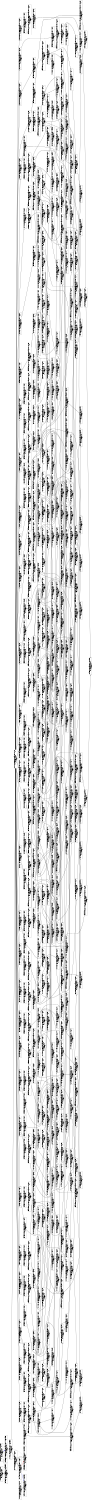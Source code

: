 digraph Region_18 {
	graph [ nslimit = "1000.0",
	orientation = landscape,
		center = true,
	page = "8.5,11",
	compound=true,
	size = "10,7.5" ] ;
"Op_454" [ fontname = "Helvetica" shape = box, color = black,  label = " LOOPSTART C=0x4094BB=entry HyIns=LOADB,
454, ASAP=0, ALAP=0,
, TILE=-1"]
"Op_511" [ fontname = "Helvetica" shape = box, color = black,  label = " STORESTART C=0x4094BB=entry HyIns=STOREB,
511, ASAP=1, ALAP=17,
, TILE=-1"]
"Op_512" [ fontname = "Helvetica" shape = box, color = black,  label = " MOVC C=0x0BB=entry HyIns=MOVC,
512, ASAP=0, ALAP=16,
, TILE=-1"]
"Op_20509" [ fontname = "Helvetica" shape = box, color = black,  label = " LOOPEXIT C=0x2047BB=for.cond.cleanup HyIns=STOREB,
20509, ASAP=5, ALAP=17,
, TILE=-1"]
"Op_20510" [ fontname = "Helvetica" shape = box, color = black,  label = " MOVC C=0x1BB=for.cond.cleanup HyIns=MOVC,
20510, ASAP=0, ALAP=16,
, TILE=-1"]
"Op_0" [ fontname = "Helvetica" shape = box, color = black,  label = " phi i.01614 BB=for.cond.cleanup3 HyIns=SELECT,
0, ASAP=2, ALAP=2,
, TILE=-1"]
"Op_1" [ fontname = "Helvetica" shape = box, color = black,  label = " add inc  C=0x1BB=for.cond.cleanup3 HyIns=ADD,
1, ASAP=3, ALAP=15,
, TILE=-1"]
"Op_2" [ fontname = "Helvetica" shape = box, color = black,  label = " icmp exitcond  C=0x7BB=for.cond.cleanup3 HyIns=CMP,
2, ASAP=4, ALAP=16,
, TILE=-1"]
"Op_4" [ fontname = "Helvetica" shape = box, color = black,  label = " shl sub  C=0x3BB=for.cond.cleanup3 HyIns=LS,
4, ASAP=3, ALAP=3,
, TILE=-1"]
"Op_5" [ fontname = "Helvetica" shape = box, color = black,  label = " add add1258  C=0x1aBB=for.cond.cleanup3 HyIns=ADD,
5, ASAP=4, ALAP=11,
, TILE=-1"]
"Op_6" [ fontname = "Helvetica" shape = box, color = black,  label = " getelementptr arrayidx1259  C=0x0 C=0x0BB=for.cond.cleanup3 HyIns=ADD,
6, ASAP=6, ALAP=13,
, TILE=-1"]
"Op_7" [ fontname = "Helvetica" shape = box, color = black,  label = " load manupa55 BB=for.cond.cleanup3 HyIns=LOAD,
7, ASAP=7, ALAP=14,
, TILE=-1"]
"Op_8" [ fontname = "Helvetica" shape = box, color = black,  label = " mul mul1260  C=0xaBB=for.cond.cleanup3 HyIns=MUL,
8, ASAP=8, ALAP=15,
, TILE=-1"]
"Op_9" [ fontname = "Helvetica" shape = box, color = black,  label = " add add1261 BB=for.cond.cleanup3 HyIns=ADD,
9, ASAP=16, ALAP=16,
, TILE=-1"]
"Op_10" [ fontname = "Helvetica" shape = box, color = black,  label = " store  BB=for.cond.cleanup3 HyIns=STORE,
10, ASAP=17, ALAP=17,
, TILE=-1"]
"Op_11" [ fontname = "Helvetica" shape = box, color = black,  label = " add add1183  C=0x19BB=for.cond.cleanup3 HyIns=ADD,
11, ASAP=4, ALAP=8,
, TILE=-1"]
"Op_12" [ fontname = "Helvetica" shape = box, color = black,  label = " getelementptr arrayidx1184  C=0x0 C=0x0BB=for.cond.cleanup3 HyIns=ADD,
12, ASAP=6, ALAP=10,
, TILE=-1"]
"Op_13" [ fontname = "Helvetica" shape = box, color = black,  label = " load manupa52 BB=for.cond.cleanup3 HyIns=LOAD,
13, ASAP=7, ALAP=11,
, TILE=-1"]
"Op_14" [ fontname = "Helvetica" shape = box, color = black,  label = " mul mul1236  C=0x7BB=for.cond.cleanup3 HyIns=MUL,
14, ASAP=8, ALAP=12,
, TILE=-1"]
"Op_15" [ fontname = "Helvetica" shape = box, color = black,  label = " add add1237 BB=for.cond.cleanup3 HyIns=ADD,
15, ASAP=13, ALAP=13,
, TILE=-1"]
"Op_16" [ fontname = "Helvetica" shape = box, color = black,  label = " add add1245 BB=for.cond.cleanup3 HyIns=ADD,
16, ASAP=14, ALAP=14,
, TILE=-1"]
"Op_17" [ fontname = "Helvetica" shape = box, color = black,  label = " add add1253 BB=for.cond.cleanup3 HyIns=ADD,
17, ASAP=15, ALAP=15,
, TILE=-1"]
"Op_18" [ fontname = "Helvetica" shape = box, color = black,  label = " mul mul1185  C=0xaBB=for.cond.cleanup3 HyIns=MUL,
18, ASAP=8, ALAP=15,
, TILE=-1"]
"Op_19" [ fontname = "Helvetica" shape = box, color = black,  label = " add add1186 BB=for.cond.cleanup3 HyIns=ADD,
19, ASAP=16, ALAP=16,
, TILE=-1"]
"Op_20" [ fontname = "Helvetica" shape = box, color = black,  label = " store  BB=for.cond.cleanup3 HyIns=STORE,
20, ASAP=17, ALAP=17,
, TILE=-1"]
"Op_35" [ fontname = "Helvetica" shape = box, color = black,  label = " add add1033  C=0x17BB=for.cond.cleanup3 HyIns=ADD,
35, ASAP=4, ALAP=5,
, TILE=-1"]
"Op_21" [ fontname = "Helvetica" shape = box, color = black,  label = " add add1108  C=0x18BB=for.cond.cleanup3 HyIns=ADD,
21, ASAP=4, ALAP=5,
, TILE=-1"]
"Op_22" [ fontname = "Helvetica" shape = box, color = black,  label = " getelementptr arrayidx1109  C=0x0 C=0x0BB=for.cond.cleanup3 HyIns=ADD,
22, ASAP=6, ALAP=7,
, TILE=-1"]
"Op_23" [ fontname = "Helvetica" shape = box, color = black,  label = " load manupa49 BB=for.cond.cleanup3 HyIns=LOAD,
23, ASAP=7, ALAP=8,
, TILE=-1"]
"Op_24" [ fontname = "Helvetica" shape = box, color = black,  label = " shl mul1212  C=0x2BB=for.cond.cleanup3 HyIns=LS,
24, ASAP=8, ALAP=9,
, TILE=-1"]
"Op_25" [ fontname = "Helvetica" shape = box, color = black,  label = " add add1213 BB=for.cond.cleanup3 HyIns=ADD,
25, ASAP=10, ALAP=10,
, TILE=-1"]
"Op_26" [ fontname = "Helvetica" shape = box, color = black,  label = " add add1221 BB=for.cond.cleanup3 HyIns=ADD,
26, ASAP=11, ALAP=11,
, TILE=-1"]
"Op_27" [ fontname = "Helvetica" shape = box, color = black,  label = " add add1229 BB=for.cond.cleanup3 HyIns=ADD,
27, ASAP=12, ALAP=12,
, TILE=-1"]
"Op_28" [ fontname = "Helvetica" shape = box, color = black,  label = " mul mul1161  C=0x7BB=for.cond.cleanup3 HyIns=MUL,
28, ASAP=8, ALAP=12,
, TILE=-1"]
"Op_29" [ fontname = "Helvetica" shape = box, color = black,  label = " add add1162 BB=for.cond.cleanup3 HyIns=ADD,
29, ASAP=13, ALAP=13,
, TILE=-1"]
"Op_30" [ fontname = "Helvetica" shape = box, color = black,  label = " add add1170 BB=for.cond.cleanup3 HyIns=ADD,
30, ASAP=14, ALAP=14,
, TILE=-1"]
"Op_31" [ fontname = "Helvetica" shape = box, color = black,  label = " add add1178 BB=for.cond.cleanup3 HyIns=ADD,
31, ASAP=15, ALAP=15,
, TILE=-1"]
"Op_32" [ fontname = "Helvetica" shape = box, color = black,  label = " mul mul1110  C=0xaBB=for.cond.cleanup3 HyIns=MUL,
32, ASAP=8, ALAP=15,
, TILE=-1"]
"Op_33" [ fontname = "Helvetica" shape = box, color = black,  label = " add add1111 BB=for.cond.cleanup3 HyIns=ADD,
33, ASAP=16, ALAP=16,
, TILE=-1"]
"Op_34" [ fontname = "Helvetica" shape = box, color = black,  label = " store  BB=for.cond.cleanup3 HyIns=STORE,
34, ASAP=17, ALAP=17,
, TILE=-1"]
"Op_63" [ fontname = "Helvetica" shape = box, color = black,  label = " add add883  C=0x15BB=for.cond.cleanup3 HyIns=ADD,
63, ASAP=4, ALAP=5,
, TILE=-1"]
"Op_64" [ fontname = "Helvetica" shape = box, color = black,  label = " getelementptr arrayidx884  C=0x0 C=0x0BB=for.cond.cleanup3 HyIns=ADD,
64, ASAP=6, ALAP=7,
, TILE=-1"]
"Op_65" [ fontname = "Helvetica" shape = box, color = black,  label = " load manupa40 BB=for.cond.cleanup3 HyIns=LOAD,
65, ASAP=7, ALAP=8,
, TILE=-1"]
"Op_36" [ fontname = "Helvetica" shape = box, color = black,  label = " getelementptr arrayidx1034  C=0x0 C=0x0BB=for.cond.cleanup3 HyIns=ADD,
36, ASAP=6, ALAP=7,
, TILE=-1"]
"Op_37" [ fontname = "Helvetica" shape = box, color = black,  label = " load manupa46 BB=for.cond.cleanup3 HyIns=LOAD,
37, ASAP=7, ALAP=8,
, TILE=-1"]
"Op_38" [ fontname = "Helvetica" shape = box, color = black,  label = " shl mul1137  C=0x2BB=for.cond.cleanup3 HyIns=LS,
38, ASAP=8, ALAP=9,
, TILE=-1"]
"Op_39" [ fontname = "Helvetica" shape = box, color = black,  label = " add add1138 BB=for.cond.cleanup3 HyIns=ADD,
39, ASAP=10, ALAP=10,
, TILE=-1"]
"Op_40" [ fontname = "Helvetica" shape = box, color = black,  label = " add add1146 BB=for.cond.cleanup3 HyIns=ADD,
40, ASAP=11, ALAP=11,
, TILE=-1"]
"Op_41" [ fontname = "Helvetica" shape = box, color = black,  label = " add add1154 BB=for.cond.cleanup3 HyIns=ADD,
41, ASAP=12, ALAP=12,
, TILE=-1"]
"Op_42" [ fontname = "Helvetica" shape = box, color = black,  label = " mul mul1086  C=0x7BB=for.cond.cleanup3 HyIns=MUL,
42, ASAP=8, ALAP=12,
, TILE=-1"]
"Op_43" [ fontname = "Helvetica" shape = box, color = black,  label = " add add1087 BB=for.cond.cleanup3 HyIns=ADD,
43, ASAP=13, ALAP=13,
, TILE=-1"]
"Op_44" [ fontname = "Helvetica" shape = box, color = black,  label = " add add1095 BB=for.cond.cleanup3 HyIns=ADD,
44, ASAP=14, ALAP=14,
, TILE=-1"]
"Op_45" [ fontname = "Helvetica" shape = box, color = black,  label = " add add1103 BB=for.cond.cleanup3 HyIns=ADD,
45, ASAP=15, ALAP=15,
, TILE=-1"]
"Op_46" [ fontname = "Helvetica" shape = box, color = black,  label = " mul mul1035  C=0xaBB=for.cond.cleanup3 HyIns=MUL,
46, ASAP=8, ALAP=15,
, TILE=-1"]
"Op_47" [ fontname = "Helvetica" shape = box, color = black,  label = " add add1036 BB=for.cond.cleanup3 HyIns=ADD,
47, ASAP=16, ALAP=16,
, TILE=-1"]
"Op_48" [ fontname = "Helvetica" shape = box, color = black,  label = " store  BB=for.cond.cleanup3 HyIns=STORE,
48, ASAP=17, ALAP=17,
, TILE=-1"]
"Op_49" [ fontname = "Helvetica" shape = box, color = black,  label = " add add958  C=0x16BB=for.cond.cleanup3 HyIns=ADD,
49, ASAP=4, ALAP=5,
, TILE=-1"]
"Op_50" [ fontname = "Helvetica" shape = box, color = black,  label = " getelementptr arrayidx959  C=0x0 C=0x0BB=for.cond.cleanup3 HyIns=ADD,
50, ASAP=6, ALAP=7,
, TILE=-1"]
"Op_51" [ fontname = "Helvetica" shape = box, color = black,  label = " load manupa43 BB=for.cond.cleanup3 HyIns=LOAD,
51, ASAP=7, ALAP=8,
, TILE=-1"]
"Op_52" [ fontname = "Helvetica" shape = box, color = black,  label = " shl mul1062  C=0x2BB=for.cond.cleanup3 HyIns=LS,
52, ASAP=8, ALAP=9,
, TILE=-1"]
"Op_53" [ fontname = "Helvetica" shape = box, color = black,  label = " add add1063 BB=for.cond.cleanup3 HyIns=ADD,
53, ASAP=10, ALAP=10,
, TILE=-1"]
"Op_54" [ fontname = "Helvetica" shape = box, color = black,  label = " add add1071 BB=for.cond.cleanup3 HyIns=ADD,
54, ASAP=11, ALAP=11,
, TILE=-1"]
"Op_55" [ fontname = "Helvetica" shape = box, color = black,  label = " add add1079 BB=for.cond.cleanup3 HyIns=ADD,
55, ASAP=12, ALAP=12,
, TILE=-1"]
"Op_56" [ fontname = "Helvetica" shape = box, color = black,  label = " mul mul1011  C=0x7BB=for.cond.cleanup3 HyIns=MUL,
56, ASAP=8, ALAP=12,
, TILE=-1"]
"Op_57" [ fontname = "Helvetica" shape = box, color = black,  label = " add add1012 BB=for.cond.cleanup3 HyIns=ADD,
57, ASAP=13, ALAP=13,
, TILE=-1"]
"Op_58" [ fontname = "Helvetica" shape = box, color = black,  label = " add add1020 BB=for.cond.cleanup3 HyIns=ADD,
58, ASAP=14, ALAP=14,
, TILE=-1"]
"Op_59" [ fontname = "Helvetica" shape = box, color = black,  label = " add add1028 BB=for.cond.cleanup3 HyIns=ADD,
59, ASAP=15, ALAP=15,
, TILE=-1"]
"Op_60" [ fontname = "Helvetica" shape = box, color = black,  label = " mul mul960  C=0xaBB=for.cond.cleanup3 HyIns=MUL,
60, ASAP=8, ALAP=15,
, TILE=-1"]
"Op_61" [ fontname = "Helvetica" shape = box, color = black,  label = " add add961 BB=for.cond.cleanup3 HyIns=ADD,
61, ASAP=16, ALAP=16,
, TILE=-1"]
"Op_62" [ fontname = "Helvetica" shape = box, color = black,  label = " store  BB=for.cond.cleanup3 HyIns=STORE,
62, ASAP=17, ALAP=17,
, TILE=-1"]
"Op_118" [ fontname = "Helvetica" shape = box, color = black,  label = " mul mul660  C=0xaBB=for.cond.cleanup3 HyIns=MUL,
118, ASAP=8, ALAP=15,
, TILE=-1"]
"Op_119" [ fontname = "Helvetica" shape = box, color = black,  label = " add add661 BB=for.cond.cleanup3 HyIns=ADD,
119, ASAP=16, ALAP=16,
, TILE=-1"]
"Op_120" [ fontname = "Helvetica" shape = box, color = black,  label = " store  BB=for.cond.cleanup3 HyIns=STORE,
120, ASAP=17, ALAP=17,
, TILE=-1"]
"Op_121" [ fontname = "Helvetica" shape = box, color = black,  label = " add add583  C=0x11BB=for.cond.cleanup3 HyIns=ADD,
121, ASAP=4, ALAP=5,
, TILE=-1"]
"Op_122" [ fontname = "Helvetica" shape = box, color = black,  label = " getelementptr arrayidx1265  C=0x0 C=0x0BB=for.cond.cleanup3 HyIns=ADD,
122, ASAP=6, ALAP=16,
, TILE=-1"]
"Op_123" [ fontname = "Helvetica" shape = box, color = black,  label = " getelementptr arrayidx584  C=0x0 C=0x0BB=for.cond.cleanup3 HyIns=ADD,
123, ASAP=6, ALAP=7,
, TILE=-1"]
"Op_66" [ fontname = "Helvetica" shape = box, color = black,  label = " shl mul987  C=0x2BB=for.cond.cleanup3 HyIns=LS,
66, ASAP=8, ALAP=9,
, TILE=-1"]
"Op_67" [ fontname = "Helvetica" shape = box, color = black,  label = " add add988 BB=for.cond.cleanup3 HyIns=ADD,
67, ASAP=10, ALAP=10,
, TILE=-1"]
"Op_68" [ fontname = "Helvetica" shape = box, color = black,  label = " add add996 BB=for.cond.cleanup3 HyIns=ADD,
68, ASAP=11, ALAP=11,
, TILE=-1"]
"Op_69" [ fontname = "Helvetica" shape = box, color = black,  label = " add add1004 BB=for.cond.cleanup3 HyIns=ADD,
69, ASAP=12, ALAP=12,
, TILE=-1"]
"Op_70" [ fontname = "Helvetica" shape = box, color = black,  label = " mul mul936  C=0x7BB=for.cond.cleanup3 HyIns=MUL,
70, ASAP=8, ALAP=12,
, TILE=-1"]
"Op_71" [ fontname = "Helvetica" shape = box, color = black,  label = " add add937 BB=for.cond.cleanup3 HyIns=ADD,
71, ASAP=13, ALAP=13,
, TILE=-1"]
"Op_72" [ fontname = "Helvetica" shape = box, color = black,  label = " add add945 BB=for.cond.cleanup3 HyIns=ADD,
72, ASAP=14, ALAP=14,
, TILE=-1"]
"Op_73" [ fontname = "Helvetica" shape = box, color = black,  label = " add add953 BB=for.cond.cleanup3 HyIns=ADD,
73, ASAP=15, ALAP=15,
, TILE=-1"]
"Op_74" [ fontname = "Helvetica" shape = box, color = black,  label = " mul mul885  C=0xaBB=for.cond.cleanup3 HyIns=MUL,
74, ASAP=8, ALAP=15,
, TILE=-1"]
"Op_75" [ fontname = "Helvetica" shape = box, color = black,  label = " add add886 BB=for.cond.cleanup3 HyIns=ADD,
75, ASAP=16, ALAP=16,
, TILE=-1"]
"Op_76" [ fontname = "Helvetica" shape = box, color = black,  label = " store  BB=for.cond.cleanup3 HyIns=STORE,
76, ASAP=17, ALAP=17,
, TILE=-1"]
"Op_77" [ fontname = "Helvetica" shape = box, color = black,  label = " add add808  C=0x14BB=for.cond.cleanup3 HyIns=ADD,
77, ASAP=4, ALAP=5,
, TILE=-1"]
"Op_78" [ fontname = "Helvetica" shape = box, color = black,  label = " getelementptr arrayidx809  C=0x0 C=0x0BB=for.cond.cleanup3 HyIns=ADD,
78, ASAP=6, ALAP=7,
, TILE=-1"]
"Op_79" [ fontname = "Helvetica" shape = box, color = black,  label = " load manupa37 BB=for.cond.cleanup3 HyIns=LOAD,
79, ASAP=7, ALAP=8,
, TILE=-1"]
"Op_80" [ fontname = "Helvetica" shape = box, color = black,  label = " shl mul912  C=0x2BB=for.cond.cleanup3 HyIns=LS,
80, ASAP=8, ALAP=9,
, TILE=-1"]
"Op_81" [ fontname = "Helvetica" shape = box, color = black,  label = " add add913 BB=for.cond.cleanup3 HyIns=ADD,
81, ASAP=10, ALAP=10,
, TILE=-1"]
"Op_82" [ fontname = "Helvetica" shape = box, color = black,  label = " add add921 BB=for.cond.cleanup3 HyIns=ADD,
82, ASAP=11, ALAP=11,
, TILE=-1"]
"Op_83" [ fontname = "Helvetica" shape = box, color = black,  label = " add add929 BB=for.cond.cleanup3 HyIns=ADD,
83, ASAP=12, ALAP=12,
, TILE=-1"]
"Op_84" [ fontname = "Helvetica" shape = box, color = black,  label = " mul mul861  C=0x7BB=for.cond.cleanup3 HyIns=MUL,
84, ASAP=8, ALAP=12,
, TILE=-1"]
"Op_85" [ fontname = "Helvetica" shape = box, color = black,  label = " add add862 BB=for.cond.cleanup3 HyIns=ADD,
85, ASAP=13, ALAP=13,
, TILE=-1"]
"Op_86" [ fontname = "Helvetica" shape = box, color = black,  label = " add add870 BB=for.cond.cleanup3 HyIns=ADD,
86, ASAP=14, ALAP=14,
, TILE=-1"]
"Op_87" [ fontname = "Helvetica" shape = box, color = black,  label = " add add878 BB=for.cond.cleanup3 HyIns=ADD,
87, ASAP=15, ALAP=15,
, TILE=-1"]
"Op_88" [ fontname = "Helvetica" shape = box, color = black,  label = " mul mul810  C=0xaBB=for.cond.cleanup3 HyIns=MUL,
88, ASAP=8, ALAP=15,
, TILE=-1"]
"Op_89" [ fontname = "Helvetica" shape = box, color = black,  label = " add add811 BB=for.cond.cleanup3 HyIns=ADD,
89, ASAP=16, ALAP=16,
, TILE=-1"]
"Op_90" [ fontname = "Helvetica" shape = box, color = black,  label = " store  BB=for.cond.cleanup3 HyIns=STORE,
90, ASAP=17, ALAP=17,
, TILE=-1"]
"Op_91" [ fontname = "Helvetica" shape = box, color = black,  label = " add add733  C=0x13BB=for.cond.cleanup3 HyIns=ADD,
91, ASAP=4, ALAP=5,
, TILE=-1"]
"Op_92" [ fontname = "Helvetica" shape = box, color = black,  label = " getelementptr arrayidx734  C=0x0 C=0x0BB=for.cond.cleanup3 HyIns=ADD,
92, ASAP=6, ALAP=7,
, TILE=-1"]
"Op_93" [ fontname = "Helvetica" shape = box, color = black,  label = " load manupa34 BB=for.cond.cleanup3 HyIns=LOAD,
93, ASAP=7, ALAP=8,
, TILE=-1"]
"Op_94" [ fontname = "Helvetica" shape = box, color = black,  label = " shl mul837  C=0x2BB=for.cond.cleanup3 HyIns=LS,
94, ASAP=8, ALAP=9,
, TILE=-1"]
"Op_95" [ fontname = "Helvetica" shape = box, color = black,  label = " add add838 BB=for.cond.cleanup3 HyIns=ADD,
95, ASAP=10, ALAP=10,
, TILE=-1"]
"Op_96" [ fontname = "Helvetica" shape = box, color = black,  label = " add add846 BB=for.cond.cleanup3 HyIns=ADD,
96, ASAP=11, ALAP=11,
, TILE=-1"]
"Op_97" [ fontname = "Helvetica" shape = box, color = black,  label = " add add854 BB=for.cond.cleanup3 HyIns=ADD,
97, ASAP=12, ALAP=12,
, TILE=-1"]
"Op_98" [ fontname = "Helvetica" shape = box, color = black,  label = " mul mul786  C=0x7BB=for.cond.cleanup3 HyIns=MUL,
98, ASAP=8, ALAP=12,
, TILE=-1"]
"Op_99" [ fontname = "Helvetica" shape = box, color = black,  label = " add add787 BB=for.cond.cleanup3 HyIns=ADD,
99, ASAP=13, ALAP=13,
, TILE=-1"]
"Op_100" [ fontname = "Helvetica" shape = box, color = black,  label = " add add795 BB=for.cond.cleanup3 HyIns=ADD,
100, ASAP=14, ALAP=14,
, TILE=-1"]
"Op_101" [ fontname = "Helvetica" shape = box, color = black,  label = " add add803 BB=for.cond.cleanup3 HyIns=ADD,
101, ASAP=15, ALAP=15,
, TILE=-1"]
"Op_102" [ fontname = "Helvetica" shape = box, color = black,  label = " mul mul735  C=0xaBB=for.cond.cleanup3 HyIns=MUL,
102, ASAP=8, ALAP=15,
, TILE=-1"]
"Op_103" [ fontname = "Helvetica" shape = box, color = black,  label = " add add736 BB=for.cond.cleanup3 HyIns=ADD,
103, ASAP=16, ALAP=16,
, TILE=-1"]
"Op_104" [ fontname = "Helvetica" shape = box, color = black,  label = " store  BB=for.cond.cleanup3 HyIns=STORE,
104, ASAP=17, ALAP=17,
, TILE=-1"]
"Op_105" [ fontname = "Helvetica" shape = box, color = black,  label = " add add658  C=0x12BB=for.cond.cleanup3 HyIns=ADD,
105, ASAP=4, ALAP=5,
, TILE=-1"]
"Op_106" [ fontname = "Helvetica" shape = box, color = black,  label = " getelementptr arrayidx659  C=0x0 C=0x0BB=for.cond.cleanup3 HyIns=ADD,
106, ASAP=6, ALAP=7,
, TILE=-1"]
"Op_107" [ fontname = "Helvetica" shape = box, color = black,  label = " load manupa54 BB=for.cond.cleanup3 HyIns=LOAD,
107, ASAP=7, ALAP=13,
, TILE=-1"]
"Op_108" [ fontname = "Helvetica" shape = box, color = black,  label = " mul mul1252  C=0xfffffff7BB=for.cond.cleanup3 HyIns=MUL,
108, ASAP=8, ALAP=14,
, TILE=-1"]
"Op_109" [ fontname = "Helvetica" shape = box, color = black,  label = " load manupa31 BB=for.cond.cleanup3 HyIns=LOAD,
109, ASAP=7, ALAP=8,
, TILE=-1"]
"Op_110" [ fontname = "Helvetica" shape = box, color = black,  label = " shl mul762  C=0x2BB=for.cond.cleanup3 HyIns=LS,
110, ASAP=8, ALAP=9,
, TILE=-1"]
"Op_111" [ fontname = "Helvetica" shape = box, color = black,  label = " add add763 BB=for.cond.cleanup3 HyIns=ADD,
111, ASAP=10, ALAP=10,
, TILE=-1"]
"Op_112" [ fontname = "Helvetica" shape = box, color = black,  label = " add add771 BB=for.cond.cleanup3 HyIns=ADD,
112, ASAP=11, ALAP=11,
, TILE=-1"]
"Op_113" [ fontname = "Helvetica" shape = box, color = black,  label = " add add779 BB=for.cond.cleanup3 HyIns=ADD,
113, ASAP=12, ALAP=12,
, TILE=-1"]
"Op_114" [ fontname = "Helvetica" shape = box, color = black,  label = " mul mul711  C=0x7BB=for.cond.cleanup3 HyIns=MUL,
114, ASAP=8, ALAP=12,
, TILE=-1"]
"Op_115" [ fontname = "Helvetica" shape = box, color = black,  label = " add add712 BB=for.cond.cleanup3 HyIns=ADD,
115, ASAP=13, ALAP=13,
, TILE=-1"]
"Op_116" [ fontname = "Helvetica" shape = box, color = black,  label = " add add720 BB=for.cond.cleanup3 HyIns=ADD,
116, ASAP=14, ALAP=14,
, TILE=-1"]
"Op_117" [ fontname = "Helvetica" shape = box, color = black,  label = " add add728 BB=for.cond.cleanup3 HyIns=ADD,
117, ASAP=15, ALAP=15,
, TILE=-1"]
"Op_213" [ fontname = "Helvetica" shape = box, color = black,  label = " mul mul360  C=0xaBB=for.cond.cleanup3 HyIns=MUL,
213, ASAP=8, ALAP=15,
, TILE=-1"]
"Op_214" [ fontname = "Helvetica" shape = box, color = black,  label = " add add361 BB=for.cond.cleanup3 HyIns=ADD,
214, ASAP=16, ALAP=16,
, TILE=-1"]
"Op_215" [ fontname = "Helvetica" shape = box, color = black,  label = " store  BB=for.cond.cleanup3 HyIns=STORE,
215, ASAP=17, ALAP=17,
, TILE=-1"]
"Op_216" [ fontname = "Helvetica" shape = box, color = black,  label = " or add350  C=0x6BB=for.cond.cleanup3 HyIns=OR,
216, ASAP=4, ALAP=4,
, TILE=-1"]
"Op_217" [ fontname = "Helvetica" shape = box, color = black,  label = " getelementptr arrayidx440  C=0x0 C=0x0BB=for.cond.cleanup3 HyIns=ADD,
217, ASAP=6, ALAP=16,
, TILE=-1"]
"Op_218" [ fontname = "Helvetica" shape = box, color = black,  label = " getelementptr arrayidx351  C=0x0 C=0x0BB=for.cond.cleanup3 HyIns=ADD,
218, ASAP=6, ALAP=6,
, TILE=-1"]
"Op_219" [ fontname = "Helvetica" shape = box, color = black,  label = " load manupa41 BB=for.cond.cleanup3 HyIns=LOAD,
219, ASAP=7, ALAP=7,
, TILE=-1"]
"Op_220" [ fontname = "Helvetica" shape = box, color = black,  label = " shl mul1047  C=0x1BB=for.cond.cleanup3 HyIns=LS,
220, ASAP=8, ALAP=8,
, TILE=-1"]
"Op_221" [ fontname = "Helvetica" shape = box, color = black,  label = " mul mul995  C=0x5BB=for.cond.cleanup3 HyIns=MUL,
221, ASAP=8, ALAP=10,
, TILE=-1"]
"Op_222" [ fontname = "Helvetica" shape = box, color = black,  label = " mul mul944  C=0xfffffff8BB=for.cond.cleanup3 HyIns=MUL,
222, ASAP=8, ALAP=13,
, TILE=-1"]
"Op_124" [ fontname = "Helvetica" shape = box, color = black,  label = " load manupa51 BB=for.cond.cleanup3 HyIns=LOAD,
124, ASAP=7, ALAP=10,
, TILE=-1"]
"Op_125" [ fontname = "Helvetica" shape = box, color = black,  label = " mul mul1228  C=0x6BB=for.cond.cleanup3 HyIns=MUL,
125, ASAP=8, ALAP=11,
, TILE=-1"]
"Op_126" [ fontname = "Helvetica" shape = box, color = black,  label = " mul mul1177  C=0xfffffff7BB=for.cond.cleanup3 HyIns=MUL,
126, ASAP=8, ALAP=14,
, TILE=-1"]
"Op_127" [ fontname = "Helvetica" shape = box, color = black,  label = " load manupa28 BB=for.cond.cleanup3 HyIns=LOAD,
127, ASAP=7, ALAP=8,
, TILE=-1"]
"Op_128" [ fontname = "Helvetica" shape = box, color = black,  label = " shl mul687  C=0x2BB=for.cond.cleanup3 HyIns=LS,
128, ASAP=8, ALAP=9,
, TILE=-1"]
"Op_257" [ fontname = "Helvetica" shape = box, color = black,  label = " load manupa38 BB=for.cond.cleanup3 HyIns=LOAD,
257, ASAP=7, ALAP=7,
, TILE=-1"]
"Op_129" [ fontname = "Helvetica" shape = box, color = black,  label = " add add688 BB=for.cond.cleanup3 HyIns=ADD,
129, ASAP=10, ALAP=10,
, TILE=-1"]
"Op_130" [ fontname = "Helvetica" shape = box, color = black,  label = " add add696 BB=for.cond.cleanup3 HyIns=ADD,
130, ASAP=11, ALAP=11,
, TILE=-1"]
"Op_131" [ fontname = "Helvetica" shape = box, color = black,  label = " add add704 BB=for.cond.cleanup3 HyIns=ADD,
131, ASAP=12, ALAP=12,
, TILE=-1"]
"Op_132" [ fontname = "Helvetica" shape = box, color = black,  label = " mul mul636  C=0x7BB=for.cond.cleanup3 HyIns=MUL,
132, ASAP=8, ALAP=12,
, TILE=-1"]
"Op_133" [ fontname = "Helvetica" shape = box, color = black,  label = " add add637 BB=for.cond.cleanup3 HyIns=ADD,
133, ASAP=13, ALAP=13,
, TILE=-1"]
"Op_134" [ fontname = "Helvetica" shape = box, color = black,  label = " add add645 BB=for.cond.cleanup3 HyIns=ADD,
134, ASAP=14, ALAP=14,
, TILE=-1"]
"Op_135" [ fontname = "Helvetica" shape = box, color = black,  label = " add add653 BB=for.cond.cleanup3 HyIns=ADD,
135, ASAP=15, ALAP=15,
, TILE=-1"]
"Op_136" [ fontname = "Helvetica" shape = box, color = black,  label = " mul mul585  C=0xaBB=for.cond.cleanup3 HyIns=MUL,
136, ASAP=8, ALAP=15,
, TILE=-1"]
"Op_137" [ fontname = "Helvetica" shape = box, color = black,  label = " add add586 BB=for.cond.cleanup3 HyIns=ADD,
137, ASAP=16, ALAP=16,
, TILE=-1"]
"Op_138" [ fontname = "Helvetica" shape = box, color = black,  label = " store  BB=for.cond.cleanup3 HyIns=STORE,
138, ASAP=17, ALAP=17,
, TILE=-1"]
"Op_139" [ fontname = "Helvetica" shape = box, color = black,  label = " add add508  C=0x10BB=for.cond.cleanup3 HyIns=ADD,
139, ASAP=4, ALAP=4,
, TILE=-1"]
"Op_140" [ fontname = "Helvetica" shape = box, color = black,  label = " getelementptr arrayidx1190  C=0x0 C=0x0BB=for.cond.cleanup3 HyIns=ADD,
140, ASAP=6, ALAP=16,
, TILE=-1"]
"Op_141" [ fontname = "Helvetica" shape = box, color = black,  label = " getelementptr arrayidx509  C=0x0 C=0x0BB=for.cond.cleanup3 HyIns=ADD,
141, ASAP=6, ALAP=6,
, TILE=-1"]
"Op_142" [ fontname = "Helvetica" shape = box, color = black,  label = " load manupa48 BB=for.cond.cleanup3 HyIns=LOAD,
142, ASAP=7, ALAP=7,
, TILE=-1"]
"Op_143" [ fontname = "Helvetica" shape = box, color = black,  label = " mul mul1204  C=0xfffffffdBB=for.cond.cleanup3 HyIns=MUL,
143, ASAP=8, ALAP=8,
, TILE=-1"]
"Op_144" [ fontname = "Helvetica" shape = box, color = black,  label = " add add1205 BB=for.cond.cleanup3 HyIns=ADD,
144, ASAP=9, ALAP=9,
, TILE=-1"]
"Op_145" [ fontname = "Helvetica" shape = box, color = black,  label = " mul mul1153  C=0x6BB=for.cond.cleanup3 HyIns=MUL,
145, ASAP=8, ALAP=11,
, TILE=-1"]
"Op_146" [ fontname = "Helvetica" shape = box, color = black,  label = " mul mul1102  C=0xfffffff7BB=for.cond.cleanup3 HyIns=MUL,
146, ASAP=8, ALAP=14,
, TILE=-1"]
"Op_147" [ fontname = "Helvetica" shape = box, color = black,  label = " load manupa26 BB=for.cond.cleanup3 HyIns=LOAD,
147, ASAP=7, ALAP=9,
, TILE=-1"]
"Op_148" [ fontname = "Helvetica" shape = box, color = black,  label = " shl mul612  C=0x2BB=for.cond.cleanup3 HyIns=LS,
148, ASAP=8, ALAP=10,
, TILE=-1"]
"Op_149" [ fontname = "Helvetica" shape = box, color = black,  label = " add add621 BB=for.cond.cleanup3 HyIns=ADD,
149, ASAP=11, ALAP=11,
, TILE=-1"]
"Op_150" [ fontname = "Helvetica" shape = box, color = black,  label = " add add629 BB=for.cond.cleanup3 HyIns=ADD,
150, ASAP=12, ALAP=12,
, TILE=-1"]
"Op_151" [ fontname = "Helvetica" shape = box, color = black,  label = " mul mul561  C=0x7BB=for.cond.cleanup3 HyIns=MUL,
151, ASAP=8, ALAP=13,
, TILE=-1"]
"Op_152" [ fontname = "Helvetica" shape = box, color = black,  label = " add add570 BB=for.cond.cleanup3 HyIns=ADD,
152, ASAP=14, ALAP=14,
, TILE=-1"]
"Op_153" [ fontname = "Helvetica" shape = box, color = black,  label = " add add578 BB=for.cond.cleanup3 HyIns=ADD,
153, ASAP=15, ALAP=15,
, TILE=-1"]
"Op_154" [ fontname = "Helvetica" shape = box, color = black,  label = " mul mul510  C=0xaBB=for.cond.cleanup3 HyIns=MUL,
154, ASAP=8, ALAP=15,
, TILE=-1"]
"Op_155" [ fontname = "Helvetica" shape = box, color = black,  label = " add add511 BB=for.cond.cleanup3 HyIns=ADD,
155, ASAP=16, ALAP=16,
, TILE=-1"]
"Op_156" [ fontname = "Helvetica" shape = box, color = black,  label = " store  BB=for.cond.cleanup3 HyIns=STORE,
156, ASAP=17, ALAP=17,
, TILE=-1"]
"Op_157" [ fontname = "Helvetica" shape = box, color = black,  label = " add add433  C=0xfBB=for.cond.cleanup3 HyIns=ADD,
157, ASAP=4, ALAP=4,
, TILE=-1"]
"Op_158" [ fontname = "Helvetica" shape = box, color = black,  label = " getelementptr arrayidx1115  C=0x0 C=0x0BB=for.cond.cleanup3 HyIns=ADD,
158, ASAP=6, ALAP=16,
, TILE=-1"]
"Op_159" [ fontname = "Helvetica" shape = box, color = black,  label = " getelementptr arrayidx434  C=0x0 C=0x0BB=for.cond.cleanup3 HyIns=ADD,
159, ASAP=6, ALAP=6,
, TILE=-1"]
"Op_160" [ fontname = "Helvetica" shape = box, color = black,  label = " load manupa45 BB=for.cond.cleanup3 HyIns=LOAD,
160, ASAP=7, ALAP=7,
, TILE=-1"]
"Op_161" [ fontname = "Helvetica" shape = box, color = black,  label = " mul mul1129  C=0xfffffffdBB=for.cond.cleanup3 HyIns=MUL,
161, ASAP=8, ALAP=8,
, TILE=-1"]
"Op_162" [ fontname = "Helvetica" shape = box, color = black,  label = " add add1130 BB=for.cond.cleanup3 HyIns=ADD,
162, ASAP=9, ALAP=9,
, TILE=-1"]
"Op_163" [ fontname = "Helvetica" shape = box, color = black,  label = " mul mul1078  C=0x6BB=for.cond.cleanup3 HyIns=MUL,
163, ASAP=8, ALAP=11,
, TILE=-1"]
"Op_164" [ fontname = "Helvetica" shape = box, color = black,  label = " mul mul1027  C=0xfffffff7BB=for.cond.cleanup3 HyIns=MUL,
164, ASAP=8, ALAP=14,
, TILE=-1"]
"Op_165" [ fontname = "Helvetica" shape = box, color = black,  label = " load manupa23 BB=for.cond.cleanup3 HyIns=LOAD,
165, ASAP=7, ALAP=9,
, TILE=-1"]
"Op_166" [ fontname = "Helvetica" shape = box, color = black,  label = " shl mul537  C=0x2BB=for.cond.cleanup3 HyIns=LS,
166, ASAP=8, ALAP=10,
, TILE=-1"]
"Op_167" [ fontname = "Helvetica" shape = box, color = black,  label = " add add546 BB=for.cond.cleanup3 HyIns=ADD,
167, ASAP=11, ALAP=11,
, TILE=-1"]
"Op_168" [ fontname = "Helvetica" shape = box, color = black,  label = " add add554 BB=for.cond.cleanup3 HyIns=ADD,
168, ASAP=12, ALAP=12,
, TILE=-1"]
"Op_169" [ fontname = "Helvetica" shape = box, color = black,  label = " add add562 BB=for.cond.cleanup3 HyIns=ADD,
169, ASAP=13, ALAP=13,
, TILE=-1"]
"Op_170" [ fontname = "Helvetica" shape = box, color = black,  label = " mul mul486  C=0x7BB=for.cond.cleanup3 HyIns=MUL,
170, ASAP=8, ALAP=12,
, TILE=-1"]
"Op_171" [ fontname = "Helvetica" shape = box, color = black,  label = " add add487 BB=for.cond.cleanup3 HyIns=ADD,
171, ASAP=13, ALAP=13,
, TILE=-1"]
"Op_172" [ fontname = "Helvetica" shape = box, color = black,  label = " add add495 BB=for.cond.cleanup3 HyIns=ADD,
172, ASAP=14, ALAP=14,
, TILE=-1"]
"Op_173" [ fontname = "Helvetica" shape = box, color = black,  label = " add add503 BB=for.cond.cleanup3 HyIns=ADD,
173, ASAP=15, ALAP=15,
, TILE=-1"]
"Op_174" [ fontname = "Helvetica" shape = box, color = black,  label = " mul mul435  C=0xaBB=for.cond.cleanup3 HyIns=MUL,
174, ASAP=8, ALAP=15,
, TILE=-1"]
"Op_175" [ fontname = "Helvetica" shape = box, color = black,  label = " add add436 BB=for.cond.cleanup3 HyIns=ADD,
175, ASAP=16, ALAP=16,
, TILE=-1"]
"Op_176" [ fontname = "Helvetica" shape = box, color = black,  label = " store  BB=for.cond.cleanup3 HyIns=STORE,
176, ASAP=17, ALAP=17,
, TILE=-1"]
"Op_177" [ fontname = "Helvetica" shape = box, color = black,  label = " or add425  C=0x7BB=for.cond.cleanup3 HyIns=OR,
177, ASAP=4, ALAP=4,
, TILE=-1"]
"Op_178" [ fontname = "Helvetica" shape = box, color = black,  label = " getelementptr arrayidx515  C=0x0 C=0x0BB=for.cond.cleanup3 HyIns=ADD,
178, ASAP=6, ALAP=16,
, TILE=-1"]
"Op_179" [ fontname = "Helvetica" shape = box, color = black,  label = " getelementptr arrayidx426  C=0x0 C=0x0BB=for.cond.cleanup3 HyIns=ADD,
179, ASAP=6, ALAP=6,
, TILE=-1"]
"Op_180" [ fontname = "Helvetica" shape = box, color = black,  label = " load manupa44 BB=for.cond.cleanup3 HyIns=LOAD,
180, ASAP=7, ALAP=7,
, TILE=-1"]
"Op_181" [ fontname = "Helvetica" shape = box, color = black,  label = " shl mul1122  C=0x1BB=for.cond.cleanup3 HyIns=LS,
181, ASAP=8, ALAP=8,
, TILE=-1"]
"Op_182" [ fontname = "Helvetica" shape = box, color = black,  label = " mul mul1070  C=0x5BB=for.cond.cleanup3 HyIns=MUL,
182, ASAP=8, ALAP=10,
, TILE=-1"]
"Op_183" [ fontname = "Helvetica" shape = box, color = black,  label = " mul mul1019  C=0xfffffff8BB=for.cond.cleanup3 HyIns=MUL,
183, ASAP=8, ALAP=13,
, TILE=-1"]
"Op_184" [ fontname = "Helvetica" shape = box, color = black,  label = " load manupa22 BB=for.cond.cleanup3 HyIns=LOAD,
184, ASAP=7, ALAP=8,
, TILE=-1"]
"Op_185" [ fontname = "Helvetica" shape = box, color = black,  label = " mul mul529  C=0xfffffffdBB=for.cond.cleanup3 HyIns=MUL,
185, ASAP=8, ALAP=9,
, TILE=-1"]
"Op_186" [ fontname = "Helvetica" shape = box, color = black,  label = " add add538 BB=for.cond.cleanup3 HyIns=ADD,
186, ASAP=10, ALAP=10,
, TILE=-1"]
"Op_187" [ fontname = "Helvetica" shape = box, color = black,  label = " mul mul478  C=0x6BB=for.cond.cleanup3 HyIns=MUL,
187, ASAP=8, ALAP=11,
, TILE=-1"]
"Op_188" [ fontname = "Helvetica" shape = box, color = black,  label = " add add479 BB=for.cond.cleanup3 HyIns=ADD,
188, ASAP=12, ALAP=12,
, TILE=-1"]
"Op_189" [ fontname = "Helvetica" shape = box, color = black,  label = " mul mul427  C=0xfffffff7BB=for.cond.cleanup3 HyIns=MUL,
189, ASAP=8, ALAP=14,
, TILE=-1"]
"Op_190" [ fontname = "Helvetica" shape = box, color = black,  label = " add add428 BB=for.cond.cleanup3 HyIns=ADD,
190, ASAP=15, ALAP=15,
, TILE=-1"]
"Op_191" [ fontname = "Helvetica" shape = box, color = black,  label = " add add417  C=0xffffffffBB=for.cond.cleanup3 HyIns=ADD,
191, ASAP=4, ALAP=4,
, TILE=-1"]
"Op_192" [ fontname = "Helvetica" shape = box, color = black,  label = " getelementptr arrayidx418  C=0x0 C=0x0BB=for.cond.cleanup3 HyIns=ADD,
192, ASAP=6, ALAP=6,
, TILE=-1"]
"Op_193" [ fontname = "Helvetica" shape = box, color = black,  label = " load manupa21 BB=for.cond.cleanup3 HyIns=LOAD,
193, ASAP=7, ALAP=7,
, TILE=-1"]
"Op_194" [ fontname = "Helvetica" shape = box, color = black,  label = " shl mul522  C=0x1BB=for.cond.cleanup3 HyIns=LS,
194, ASAP=8, ALAP=8,
, TILE=-1"]
"Op_195" [ fontname = "Helvetica" shape = box, color = black,  label = " add add530 BB=for.cond.cleanup3 HyIns=ADD,
195, ASAP=9, ALAP=9,
, TILE=-1"]
"Op_196" [ fontname = "Helvetica" shape = box, color = black,  label = " mul mul470  C=0x5BB=for.cond.cleanup3 HyIns=MUL,
196, ASAP=8, ALAP=10,
, TILE=-1"]
"Op_197" [ fontname = "Helvetica" shape = box, color = black,  label = " add add471 BB=for.cond.cleanup3 HyIns=ADD,
197, ASAP=11, ALAP=11,
, TILE=-1"]
"Op_198" [ fontname = "Helvetica" shape = box, color = black,  label = " mul mul419  C=0xfffffff8BB=for.cond.cleanup3 HyIns=MUL,
198, ASAP=8, ALAP=13,
, TILE=-1"]
"Op_199" [ fontname = "Helvetica" shape = box, color = black,  label = " add add420 BB=for.cond.cleanup3 HyIns=ADD,
199, ASAP=14, ALAP=14,
, TILE=-1"]
"Op_200" [ fontname = "Helvetica" shape = box, color = black,  label = " add add358  C=0xeBB=for.cond.cleanup3 HyIns=ADD,
200, ASAP=4, ALAP=4,
, TILE=-1"]
"Op_201" [ fontname = "Helvetica" shape = box, color = black,  label = " getelementptr arrayidx1040  C=0x0 C=0x0BB=for.cond.cleanup3 HyIns=ADD,
201, ASAP=6, ALAP=16,
, TILE=-1"]
"Op_202" [ fontname = "Helvetica" shape = box, color = black,  label = " getelementptr arrayidx359  C=0x0 C=0x0BB=for.cond.cleanup3 HyIns=ADD,
202, ASAP=6, ALAP=6,
, TILE=-1"]
"Op_203" [ fontname = "Helvetica" shape = box, color = black,  label = " load manupa42 BB=for.cond.cleanup3 HyIns=LOAD,
203, ASAP=7, ALAP=7,
, TILE=-1"]
"Op_204" [ fontname = "Helvetica" shape = box, color = black,  label = " mul mul1054  C=0xfffffffdBB=for.cond.cleanup3 HyIns=MUL,
204, ASAP=8, ALAP=8,
, TILE=-1"]
"Op_205" [ fontname = "Helvetica" shape = box, color = black,  label = " add add1055 BB=for.cond.cleanup3 HyIns=ADD,
205, ASAP=9, ALAP=9,
, TILE=-1"]
"Op_206" [ fontname = "Helvetica" shape = box, color = black,  label = " mul mul1003  C=0x6BB=for.cond.cleanup3 HyIns=MUL,
206, ASAP=8, ALAP=11,
, TILE=-1"]
"Op_207" [ fontname = "Helvetica" shape = box, color = black,  label = " mul mul952  C=0xfffffff7BB=for.cond.cleanup3 HyIns=MUL,
207, ASAP=8, ALAP=14,
, TILE=-1"]
"Op_208" [ fontname = "Helvetica" shape = box, color = black,  label = " load manupa20 BB=for.cond.cleanup3 HyIns=LOAD,
208, ASAP=7, ALAP=8,
, TILE=-1"]
"Op_209" [ fontname = "Helvetica" shape = box, color = black,  label = " shl mul462  C=0x2BB=for.cond.cleanup3 HyIns=LS,
209, ASAP=8, ALAP=9,
, TILE=-1"]
"Op_210" [ fontname = "Helvetica" shape = box, color = black,  label = " add add463 BB=for.cond.cleanup3 HyIns=ADD,
210, ASAP=10, ALAP=10,
, TILE=-1"]
"Op_211" [ fontname = "Helvetica" shape = box, color = black,  label = " mul mul411  C=0x7BB=for.cond.cleanup3 HyIns=MUL,
211, ASAP=8, ALAP=12,
, TILE=-1"]
"Op_212" [ fontname = "Helvetica" shape = box, color = black,  label = " add add412 BB=for.cond.cleanup3 HyIns=ADD,
212, ASAP=13, ALAP=13,
, TILE=-1"]
"Op_393" [ fontname = "Helvetica" shape = box, color = black,  label = " getelementptr arrayidx39  C=0x0 C=0x0BB=for.cond.cleanup3 HyIns=ADD,
393, ASAP=6, ALAP=6,
, TILE=-1"]
"Op_394" [ fontname = "Helvetica" shape = box, color = black,  label = " load manupa50 BB=for.cond.cleanup3 HyIns=LOAD,
394, ASAP=7, ALAP=9,
, TILE=-1"]
"Op_395" [ fontname = "Helvetica" shape = box, color = black,  label = " mul mul1220  C=0x5BB=for.cond.cleanup3 HyIns=MUL,
395, ASAP=8, ALAP=10,
, TILE=-1"]
"Op_396" [ fontname = "Helvetica" shape = box, color = black,  label = " mul mul1169  C=0xfffffff8BB=for.cond.cleanup3 HyIns=MUL,
396, ASAP=8, ALAP=13,
, TILE=-1"]
"Op_397" [ fontname = "Helvetica" shape = box, color = black,  label = " load manupa27 BB=for.cond.cleanup3 HyIns=LOAD,
397, ASAP=7, ALAP=7,
, TILE=-1"]
"Op_398" [ fontname = "Helvetica" shape = box, color = black,  label = " mul mul679  C=0xfffffffdBB=for.cond.cleanup3 HyIns=MUL,
398, ASAP=8, ALAP=8,
, TILE=-1"]
"Op_399" [ fontname = "Helvetica" shape = box, color = black,  label = " add add680 BB=for.cond.cleanup3 HyIns=ADD,
399, ASAP=9, ALAP=9,
, TILE=-1"]
"Op_400" [ fontname = "Helvetica" shape = box, color = black,  label = " mul mul628  C=0x6BB=for.cond.cleanup3 HyIns=MUL,
400, ASAP=8, ALAP=11,
, TILE=-1"]
"Op_401" [ fontname = "Helvetica" shape = box, color = black,  label = " mul mul577  C=0xfffffff7BB=for.cond.cleanup3 HyIns=MUL,
401, ASAP=8, ALAP=14,
, TILE=-1"]
"Op_402" [ fontname = "Helvetica" shape = box, color = black,  label = " load manupa5 BB=for.cond.cleanup3 HyIns=LOAD,
402, ASAP=7, ALAP=8,
, TILE=-1"]
"Op_403" [ fontname = "Helvetica" shape = box, color = black,  label = " shl mul87  C=0x2BB=for.cond.cleanup3 HyIns=LS,
403, ASAP=8, ALAP=9,
, TILE=-1"]
"Op_404" [ fontname = "Helvetica" shape = box, color = black,  label = " add add88 BB=for.cond.cleanup3 HyIns=ADD,
404, ASAP=10, ALAP=10,
, TILE=-1"]
"Op_405" [ fontname = "Helvetica" shape = box, color = black,  label = " mul mul40  C=0x7BB=for.cond.cleanup3 HyIns=MUL,
405, ASAP=8, ALAP=12,
, TILE=-1"]
"Op_406" [ fontname = "Helvetica" shape = box, color = black,  label = " add add41 BB=for.cond.cleanup3 HyIns=ADD,
406, ASAP=13, ALAP=13,
, TILE=-1"]
"Op_407" [ fontname = "Helvetica" shape = box, color = black,  label = " or add31  C=0x1BB=for.cond.cleanup3 HyIns=OR,
407, ASAP=4, ALAP=4,
, TILE=-1"]
"Op_408" [ fontname = "Helvetica" shape = box, color = black,  label = " add add139  C=0x1BB=for.cond.cleanup3 HyIns=ADD,
408, ASAP=5, ALAP=14,
, TILE=-1"]
"Op_409" [ fontname = "Helvetica" shape = box, color = black,  label = " getelementptr arrayidx140  C=0x0 C=0x0BB=for.cond.cleanup3 HyIns=ADD,
409, ASAP=7, ALAP=16,
, TILE=-1"]
"Op_410" [ fontname = "Helvetica" shape = box, color = black,  label = " getelementptr arrayidx65  C=0x0 C=0x0BB=for.cond.cleanup3 HyIns=ADD,
410, ASAP=6, ALAP=16,
, TILE=-1"]
"Op_411" [ fontname = "Helvetica" shape = box, color = black,  label = " getelementptr arrayidx32  C=0x0 C=0x0BB=for.cond.cleanup3 HyIns=ADD,
411, ASAP=6, ALAP=6,
, TILE=-1"]
"Op_412" [ fontname = "Helvetica" shape = box, color = black,  label = " load manupa4 BB=for.cond.cleanup3 HyIns=LOAD,
412, ASAP=7, ALAP=7,
, TILE=-1"]
"Op_413" [ fontname = "Helvetica" shape = box, color = black,  label = " shl mul672  C=0x1BB=for.cond.cleanup3 HyIns=LS,
413, ASAP=8, ALAP=8,
, TILE=-1"]
"Op_223" [ fontname = "Helvetica" shape = box, color = black,  label = " load manupa19 BB=for.cond.cleanup3 HyIns=LOAD,
223, ASAP=7, ALAP=7,
, TILE=-1"]
"Op_224" [ fontname = "Helvetica" shape = box, color = black,  label = " mul mul454  C=0xfffffffdBB=for.cond.cleanup3 HyIns=MUL,
224, ASAP=8, ALAP=8,
, TILE=-1"]
"Op_225" [ fontname = "Helvetica" shape = box, color = black,  label = " add add455 BB=for.cond.cleanup3 HyIns=ADD,
225, ASAP=9, ALAP=9,
, TILE=-1"]
"Op_226" [ fontname = "Helvetica" shape = box, color = black,  label = " mul mul403  C=0x6BB=for.cond.cleanup3 HyIns=MUL,
226, ASAP=8, ALAP=11,
, TILE=-1"]
"Op_227" [ fontname = "Helvetica" shape = box, color = black,  label = " add add404 BB=for.cond.cleanup3 HyIns=ADD,
227, ASAP=12, ALAP=12,
, TILE=-1"]
"Op_228" [ fontname = "Helvetica" shape = box, color = black,  label = " mul mul352  C=0xfffffff7BB=for.cond.cleanup3 HyIns=MUL,
228, ASAP=8, ALAP=14,
, TILE=-1"]
"Op_229" [ fontname = "Helvetica" shape = box, color = black,  label = " add add353 BB=for.cond.cleanup3 HyIns=ADD,
229, ASAP=15, ALAP=15,
, TILE=-1"]
"Op_230" [ fontname = "Helvetica" shape = box, color = black,  label = " add add342  C=0xfffffffeBB=for.cond.cleanup3 HyIns=ADD,
230, ASAP=4, ALAP=4,
, TILE=-1"]
"Op_231" [ fontname = "Helvetica" shape = box, color = black,  label = " getelementptr arrayidx343  C=0x0 C=0x0BB=for.cond.cleanup3 HyIns=ADD,
231, ASAP=6, ALAP=6,
, TILE=-1"]
"Op_232" [ fontname = "Helvetica" shape = box, color = black,  label = " load manupa18 BB=for.cond.cleanup3 HyIns=LOAD,
232, ASAP=7, ALAP=7,
, TILE=-1"]
"Op_233" [ fontname = "Helvetica" shape = box, color = black,  label = " shl mul447  C=0x1BB=for.cond.cleanup3 HyIns=LS,
233, ASAP=8, ALAP=8,
, TILE=-1"]
"Op_234" [ fontname = "Helvetica" shape = box, color = black,  label = " mul mul395  C=0x5BB=for.cond.cleanup3 HyIns=MUL,
234, ASAP=8, ALAP=10,
, TILE=-1"]
"Op_235" [ fontname = "Helvetica" shape = box, color = black,  label = " add add396 BB=for.cond.cleanup3 HyIns=ADD,
235, ASAP=11, ALAP=11,
, TILE=-1"]
"Op_236" [ fontname = "Helvetica" shape = box, color = black,  label = " mul mul344  C=0xfffffff8BB=for.cond.cleanup3 HyIns=MUL,
236, ASAP=8, ALAP=13,
, TILE=-1"]
"Op_237" [ fontname = "Helvetica" shape = box, color = black,  label = " add add345 BB=for.cond.cleanup3 HyIns=ADD,
237, ASAP=14, ALAP=14,
, TILE=-1"]
"Op_238" [ fontname = "Helvetica" shape = box, color = black,  label = " add add283  C=0xdBB=for.cond.cleanup3 HyIns=ADD,
238, ASAP=4, ALAP=4,
, TILE=-1"]
"Op_239" [ fontname = "Helvetica" shape = box, color = black,  label = " getelementptr arrayidx965  C=0x0 C=0x0BB=for.cond.cleanup3 HyIns=ADD,
239, ASAP=6, ALAP=16,
, TILE=-1"]
"Op_240" [ fontname = "Helvetica" shape = box, color = black,  label = " getelementptr arrayidx284  C=0x0 C=0x0BB=for.cond.cleanup3 HyIns=ADD,
240, ASAP=6, ALAP=6,
, TILE=-1"]
"Op_241" [ fontname = "Helvetica" shape = box, color = black,  label = " load manupa39 BB=for.cond.cleanup3 HyIns=LOAD,
241, ASAP=7, ALAP=7,
, TILE=-1"]
"Op_242" [ fontname = "Helvetica" shape = box, color = black,  label = " mul mul979  C=0xfffffffdBB=for.cond.cleanup3 HyIns=MUL,
242, ASAP=8, ALAP=8,
, TILE=-1"]
"Op_243" [ fontname = "Helvetica" shape = box, color = black,  label = " add add980 BB=for.cond.cleanup3 HyIns=ADD,
243, ASAP=9, ALAP=9,
, TILE=-1"]
"Op_244" [ fontname = "Helvetica" shape = box, color = black,  label = " mul mul928  C=0x6BB=for.cond.cleanup3 HyIns=MUL,
244, ASAP=8, ALAP=11,
, TILE=-1"]
"Op_245" [ fontname = "Helvetica" shape = box, color = black,  label = " mul mul877  C=0xfffffff7BB=for.cond.cleanup3 HyIns=MUL,
245, ASAP=8, ALAP=14,
, TILE=-1"]
"Op_246" [ fontname = "Helvetica" shape = box, color = black,  label = " load manupa17 BB=for.cond.cleanup3 HyIns=LOAD,
246, ASAP=7, ALAP=8,
, TILE=-1"]
"Op_247" [ fontname = "Helvetica" shape = box, color = black,  label = " shl mul387  C=0x2BB=for.cond.cleanup3 HyIns=LS,
247, ASAP=8, ALAP=9,
, TILE=-1"]
"Op_248" [ fontname = "Helvetica" shape = box, color = black,  label = " add add388 BB=for.cond.cleanup3 HyIns=ADD,
248, ASAP=10, ALAP=10,
, TILE=-1"]
"Op_249" [ fontname = "Helvetica" shape = box, color = black,  label = " mul mul336  C=0x7BB=for.cond.cleanup3 HyIns=MUL,
249, ASAP=8, ALAP=12,
, TILE=-1"]
"Op_250" [ fontname = "Helvetica" shape = box, color = black,  label = " add add337 BB=for.cond.cleanup3 HyIns=ADD,
250, ASAP=13, ALAP=13,
, TILE=-1"]
"Op_251" [ fontname = "Helvetica" shape = box, color = black,  label = " mul mul285  C=0xaBB=for.cond.cleanup3 HyIns=MUL,
251, ASAP=8, ALAP=15,
, TILE=-1"]
"Op_252" [ fontname = "Helvetica" shape = box, color = black,  label = " add add286 BB=for.cond.cleanup3 HyIns=ADD,
252, ASAP=16, ALAP=16,
, TILE=-1"]
"Op_253" [ fontname = "Helvetica" shape = box, color = black,  label = " store  BB=for.cond.cleanup3 HyIns=STORE,
253, ASAP=17, ALAP=17,
, TILE=-1"]
"Op_254" [ fontname = "Helvetica" shape = box, color = black,  label = " or add275  C=0x5BB=for.cond.cleanup3 HyIns=OR,
254, ASAP=4, ALAP=4,
, TILE=-1"]
"Op_255" [ fontname = "Helvetica" shape = box, color = black,  label = " getelementptr arrayidx365  C=0x0 C=0x0BB=for.cond.cleanup3 HyIns=ADD,
255, ASAP=6, ALAP=16,
, TILE=-1"]
"Op_256" [ fontname = "Helvetica" shape = box, color = black,  label = " getelementptr arrayidx276  C=0x0 C=0x0BB=for.cond.cleanup3 HyIns=ADD,
256, ASAP=6, ALAP=6,
, TILE=-1"]
"Op_258" [ fontname = "Helvetica" shape = box, color = black,  label = " shl mul972  C=0x1BB=for.cond.cleanup3 HyIns=LS,
258, ASAP=8, ALAP=8,
, TILE=-1"]
"Op_259" [ fontname = "Helvetica" shape = box, color = black,  label = " mul mul920  C=0x5BB=for.cond.cleanup3 HyIns=MUL,
259, ASAP=8, ALAP=10,
, TILE=-1"]
"Op_260" [ fontname = "Helvetica" shape = box, color = black,  label = " mul mul869  C=0xfffffff8BB=for.cond.cleanup3 HyIns=MUL,
260, ASAP=8, ALAP=13,
, TILE=-1"]
"Op_261" [ fontname = "Helvetica" shape = box, color = black,  label = " load manupa16 BB=for.cond.cleanup3 HyIns=LOAD,
261, ASAP=7, ALAP=7,
, TILE=-1"]
"Op_262" [ fontname = "Helvetica" shape = box, color = black,  label = " mul mul379  C=0xfffffffdBB=for.cond.cleanup3 HyIns=MUL,
262, ASAP=8, ALAP=8,
, TILE=-1"]
"Op_263" [ fontname = "Helvetica" shape = box, color = black,  label = " add add380 BB=for.cond.cleanup3 HyIns=ADD,
263, ASAP=9, ALAP=9,
, TILE=-1"]
"Op_264" [ fontname = "Helvetica" shape = box, color = black,  label = " mul mul328  C=0x6BB=for.cond.cleanup3 HyIns=MUL,
264, ASAP=8, ALAP=11,
, TILE=-1"]
"Op_265" [ fontname = "Helvetica" shape = box, color = black,  label = " add add329 BB=for.cond.cleanup3 HyIns=ADD,
265, ASAP=12, ALAP=12,
, TILE=-1"]
"Op_266" [ fontname = "Helvetica" shape = box, color = black,  label = " mul mul277  C=0xfffffff7BB=for.cond.cleanup3 HyIns=MUL,
266, ASAP=8, ALAP=14,
, TILE=-1"]
"Op_267" [ fontname = "Helvetica" shape = box, color = black,  label = " add add278 BB=for.cond.cleanup3 HyIns=ADD,
267, ASAP=15, ALAP=15,
, TILE=-1"]
"Op_268" [ fontname = "Helvetica" shape = box, color = black,  label = " add add267  C=0xfffffffdBB=for.cond.cleanup3 HyIns=ADD,
268, ASAP=4, ALAP=4,
, TILE=-1"]
"Op_269" [ fontname = "Helvetica" shape = box, color = black,  label = " getelementptr arrayidx268  C=0x0 C=0x0BB=for.cond.cleanup3 HyIns=ADD,
269, ASAP=6, ALAP=6,
, TILE=-1"]
"Op_270" [ fontname = "Helvetica" shape = box, color = black,  label = " load manupa15 BB=for.cond.cleanup3 HyIns=LOAD,
270, ASAP=7, ALAP=7,
, TILE=-1"]
"Op_271" [ fontname = "Helvetica" shape = box, color = black,  label = " shl mul372  C=0x1BB=for.cond.cleanup3 HyIns=LS,
271, ASAP=8, ALAP=8,
, TILE=-1"]
"Op_272" [ fontname = "Helvetica" shape = box, color = black,  label = " mul mul320  C=0x5BB=for.cond.cleanup3 HyIns=MUL,
272, ASAP=8, ALAP=10,
, TILE=-1"]
"Op_273" [ fontname = "Helvetica" shape = box, color = black,  label = " add add321 BB=for.cond.cleanup3 HyIns=ADD,
273, ASAP=11, ALAP=11,
, TILE=-1"]
"Op_274" [ fontname = "Helvetica" shape = box, color = black,  label = " mul mul269  C=0xfffffff8BB=for.cond.cleanup3 HyIns=MUL,
274, ASAP=8, ALAP=13,
, TILE=-1"]
"Op_275" [ fontname = "Helvetica" shape = box, color = black,  label = " add add270 BB=for.cond.cleanup3 HyIns=ADD,
275, ASAP=14, ALAP=14,
, TILE=-1"]
"Op_276" [ fontname = "Helvetica" shape = box, color = black,  label = " add add208  C=0xcBB=for.cond.cleanup3 HyIns=ADD,
276, ASAP=4, ALAP=4,
, TILE=-1"]
"Op_277" [ fontname = "Helvetica" shape = box, color = black,  label = " getelementptr arrayidx890  C=0x0 C=0x0BB=for.cond.cleanup3 HyIns=ADD,
277, ASAP=6, ALAP=16,
, TILE=-1"]
"Op_278" [ fontname = "Helvetica" shape = box, color = black,  label = " getelementptr arrayidx209  C=0x0 C=0x0BB=for.cond.cleanup3 HyIns=ADD,
278, ASAP=6, ALAP=6,
, TILE=-1"]
"Op_279" [ fontname = "Helvetica" shape = box, color = black,  label = " load manupa36 BB=for.cond.cleanup3 HyIns=LOAD,
279, ASAP=7, ALAP=7,
, TILE=-1"]
"Op_280" [ fontname = "Helvetica" shape = box, color = black,  label = " mul mul904  C=0xfffffffdBB=for.cond.cleanup3 HyIns=MUL,
280, ASAP=8, ALAP=8,
, TILE=-1"]
"Op_281" [ fontname = "Helvetica" shape = box, color = black,  label = " add add905 BB=for.cond.cleanup3 HyIns=ADD,
281, ASAP=9, ALAP=9,
, TILE=-1"]
"Op_282" [ fontname = "Helvetica" shape = box, color = black,  label = " mul mul853  C=0x6BB=for.cond.cleanup3 HyIns=MUL,
282, ASAP=8, ALAP=11,
, TILE=-1"]
"Op_283" [ fontname = "Helvetica" shape = box, color = black,  label = " mul mul802  C=0xfffffff7BB=for.cond.cleanup3 HyIns=MUL,
283, ASAP=8, ALAP=14,
, TILE=-1"]
"Op_284" [ fontname = "Helvetica" shape = box, color = black,  label = " load manupa14 BB=for.cond.cleanup3 HyIns=LOAD,
284, ASAP=7, ALAP=8,
, TILE=-1"]
"Op_285" [ fontname = "Helvetica" shape = box, color = black,  label = " shl mul312  C=0x2BB=for.cond.cleanup3 HyIns=LS,
285, ASAP=8, ALAP=9,
, TILE=-1"]
"Op_286" [ fontname = "Helvetica" shape = box, color = black,  label = " add add313 BB=for.cond.cleanup3 HyIns=ADD,
286, ASAP=10, ALAP=10,
, TILE=-1"]
"Op_287" [ fontname = "Helvetica" shape = box, color = black,  label = " mul mul261  C=0x7BB=for.cond.cleanup3 HyIns=MUL,
287, ASAP=8, ALAP=12,
, TILE=-1"]
"Op_288" [ fontname = "Helvetica" shape = box, color = black,  label = " add add262 BB=for.cond.cleanup3 HyIns=ADD,
288, ASAP=13, ALAP=13,
, TILE=-1"]
"Op_289" [ fontname = "Helvetica" shape = box, color = black,  label = " mul mul210  C=0xaBB=for.cond.cleanup3 HyIns=MUL,
289, ASAP=8, ALAP=15,
, TILE=-1"]
"Op_290" [ fontname = "Helvetica" shape = box, color = black,  label = " add add211 BB=for.cond.cleanup3 HyIns=ADD,
290, ASAP=16, ALAP=16,
, TILE=-1"]
"Op_291" [ fontname = "Helvetica" shape = box, color = black,  label = " store  BB=for.cond.cleanup3 HyIns=STORE,
291, ASAP=17, ALAP=17,
, TILE=-1"]
"Op_292" [ fontname = "Helvetica" shape = box, color = black,  label = " or add200  C=0x4BB=for.cond.cleanup3 HyIns=OR,
292, ASAP=4, ALAP=4,
, TILE=-1"]
"Op_293" [ fontname = "Helvetica" shape = box, color = black,  label = " getelementptr arrayidx290  C=0x0 C=0x0BB=for.cond.cleanup3 HyIns=ADD,
293, ASAP=6, ALAP=16,
, TILE=-1"]
"Op_294" [ fontname = "Helvetica" shape = box, color = black,  label = " getelementptr arrayidx201  C=0x0 C=0x0BB=for.cond.cleanup3 HyIns=ADD,
294, ASAP=6, ALAP=6,
, TILE=-1"]
"Op_295" [ fontname = "Helvetica" shape = box, color = black,  label = " load manupa35 BB=for.cond.cleanup3 HyIns=LOAD,
295, ASAP=7, ALAP=7,
, TILE=-1"]
"Op_296" [ fontname = "Helvetica" shape = box, color = black,  label = " shl mul897  C=0x1BB=for.cond.cleanup3 HyIns=LS,
296, ASAP=8, ALAP=8,
, TILE=-1"]
"Op_297" [ fontname = "Helvetica" shape = box, color = black,  label = " mul mul845  C=0x5BB=for.cond.cleanup3 HyIns=MUL,
297, ASAP=8, ALAP=10,
, TILE=-1"]
"Op_298" [ fontname = "Helvetica" shape = box, color = black,  label = " mul mul794  C=0xfffffff8BB=for.cond.cleanup3 HyIns=MUL,
298, ASAP=8, ALAP=13,
, TILE=-1"]
"Op_299" [ fontname = "Helvetica" shape = box, color = black,  label = " load manupa13 BB=for.cond.cleanup3 HyIns=LOAD,
299, ASAP=7, ALAP=7,
, TILE=-1"]
"Op_300" [ fontname = "Helvetica" shape = box, color = black,  label = " mul mul304  C=0xfffffffdBB=for.cond.cleanup3 HyIns=MUL,
300, ASAP=8, ALAP=8,
, TILE=-1"]
"Op_301" [ fontname = "Helvetica" shape = box, color = black,  label = " add add305 BB=for.cond.cleanup3 HyIns=ADD,
301, ASAP=9, ALAP=9,
, TILE=-1"]
"Op_302" [ fontname = "Helvetica" shape = box, color = black,  label = " mul mul253  C=0x6BB=for.cond.cleanup3 HyIns=MUL,
302, ASAP=8, ALAP=11,
, TILE=-1"]
"Op_303" [ fontname = "Helvetica" shape = box, color = black,  label = " add add254 BB=for.cond.cleanup3 HyIns=ADD,
303, ASAP=12, ALAP=12,
, TILE=-1"]
"Op_304" [ fontname = "Helvetica" shape = box, color = black,  label = " mul mul202  C=0xfffffff7BB=for.cond.cleanup3 HyIns=MUL,
304, ASAP=8, ALAP=14,
, TILE=-1"]
"Op_305" [ fontname = "Helvetica" shape = box, color = black,  label = " add add203 BB=for.cond.cleanup3 HyIns=ADD,
305, ASAP=15, ALAP=15,
, TILE=-1"]
"Op_306" [ fontname = "Helvetica" shape = box, color = black,  label = " add add192  C=0xfffffffcBB=for.cond.cleanup3 HyIns=ADD,
306, ASAP=4, ALAP=4,
, TILE=-1"]
"Op_307" [ fontname = "Helvetica" shape = box, color = black,  label = " getelementptr arrayidx193  C=0x0 C=0x0BB=for.cond.cleanup3 HyIns=ADD,
307, ASAP=6, ALAP=6,
, TILE=-1"]
"Op_308" [ fontname = "Helvetica" shape = box, color = black,  label = " load manupa12 BB=for.cond.cleanup3 HyIns=LOAD,
308, ASAP=7, ALAP=7,
, TILE=-1"]
"Op_309" [ fontname = "Helvetica" shape = box, color = black,  label = " shl mul297  C=0x1BB=for.cond.cleanup3 HyIns=LS,
309, ASAP=8, ALAP=8,
, TILE=-1"]
"Op_310" [ fontname = "Helvetica" shape = box, color = black,  label = " mul mul245  C=0x5BB=for.cond.cleanup3 HyIns=MUL,
310, ASAP=8, ALAP=10,
, TILE=-1"]
"Op_311" [ fontname = "Helvetica" shape = box, color = black,  label = " add add246 BB=for.cond.cleanup3 HyIns=ADD,
311, ASAP=11, ALAP=11,
, TILE=-1"]
"Op_312" [ fontname = "Helvetica" shape = box, color = black,  label = " mul mul194  C=0xfffffff8BB=for.cond.cleanup3 HyIns=MUL,
312, ASAP=8, ALAP=13,
, TILE=-1"]
"Op_313" [ fontname = "Helvetica" shape = box, color = black,  label = " add add195 BB=for.cond.cleanup3 HyIns=ADD,
313, ASAP=14, ALAP=14,
, TILE=-1"]
"Op_314" [ fontname = "Helvetica" shape = box, color = black,  label = " add add133  C=0xbBB=for.cond.cleanup3 HyIns=ADD,
314, ASAP=4, ALAP=4,
, TILE=-1"]
"Op_315" [ fontname = "Helvetica" shape = box, color = black,  label = " getelementptr arrayidx815  C=0x0 C=0x0BB=for.cond.cleanup3 HyIns=ADD,
315, ASAP=6, ALAP=16,
, TILE=-1"]
"Op_316" [ fontname = "Helvetica" shape = box, color = black,  label = " getelementptr arrayidx134  C=0x0 C=0x0BB=for.cond.cleanup3 HyIns=ADD,
316, ASAP=6, ALAP=6,
, TILE=-1"]
"Op_317" [ fontname = "Helvetica" shape = box, color = black,  label = " load manupa33 BB=for.cond.cleanup3 HyIns=LOAD,
317, ASAP=7, ALAP=7,
, TILE=-1"]
"Op_318" [ fontname = "Helvetica" shape = box, color = black,  label = " mul mul829  C=0xfffffffdBB=for.cond.cleanup3 HyIns=MUL,
318, ASAP=8, ALAP=8,
, TILE=-1"]
"Op_319" [ fontname = "Helvetica" shape = box, color = black,  label = " add add830 BB=for.cond.cleanup3 HyIns=ADD,
319, ASAP=9, ALAP=9,
, TILE=-1"]
"Op_320" [ fontname = "Helvetica" shape = box, color = black,  label = " mul mul778  C=0x6BB=for.cond.cleanup3 HyIns=MUL,
320, ASAP=8, ALAP=11,
, TILE=-1"]
"Op_321" [ fontname = "Helvetica" shape = box, color = black,  label = " mul mul727  C=0xfffffff7BB=for.cond.cleanup3 HyIns=MUL,
321, ASAP=8, ALAP=14,
, TILE=-1"]
"Op_322" [ fontname = "Helvetica" shape = box, color = black,  label = " load manupa11 BB=for.cond.cleanup3 HyIns=LOAD,
322, ASAP=7, ALAP=8,
, TILE=-1"]
"Op_323" [ fontname = "Helvetica" shape = box, color = black,  label = " shl mul237  C=0x2BB=for.cond.cleanup3 HyIns=LS,
323, ASAP=8, ALAP=9,
, TILE=-1"]
"Op_324" [ fontname = "Helvetica" shape = box, color = black,  label = " add add238 BB=for.cond.cleanup3 HyIns=ADD,
324, ASAP=10, ALAP=10,
, TILE=-1"]
"Op_325" [ fontname = "Helvetica" shape = box, color = black,  label = " mul mul186  C=0x7BB=for.cond.cleanup3 HyIns=MUL,
325, ASAP=8, ALAP=12,
, TILE=-1"]
"Op_326" [ fontname = "Helvetica" shape = box, color = black,  label = " add add187 BB=for.cond.cleanup3 HyIns=ADD,
326, ASAP=13, ALAP=13,
, TILE=-1"]
"Op_327" [ fontname = "Helvetica" shape = box, color = black,  label = " mul mul135  C=0xaBB=for.cond.cleanup3 HyIns=MUL,
327, ASAP=8, ALAP=15,
, TILE=-1"]
"Op_328" [ fontname = "Helvetica" shape = box, color = black,  label = " add add136 BB=for.cond.cleanup3 HyIns=ADD,
328, ASAP=16, ALAP=16,
, TILE=-1"]
"Op_329" [ fontname = "Helvetica" shape = box, color = black,  label = " store  BB=for.cond.cleanup3 HyIns=STORE,
329, ASAP=17, ALAP=17,
, TILE=-1"]
"Op_330" [ fontname = "Helvetica" shape = box, color = black,  label = " or add125  C=0x3BB=for.cond.cleanup3 HyIns=OR,
330, ASAP=4, ALAP=4,
, TILE=-1"]
"Op_331" [ fontname = "Helvetica" shape = box, color = black,  label = " getelementptr arrayidx215  C=0x0 C=0x0BB=for.cond.cleanup3 HyIns=ADD,
331, ASAP=6, ALAP=16,
, TILE=-1"]
"Op_332" [ fontname = "Helvetica" shape = box, color = black,  label = " getelementptr arrayidx126  C=0x0 C=0x0BB=for.cond.cleanup3 HyIns=ADD,
332, ASAP=6, ALAP=6,
, TILE=-1"]
"Op_333" [ fontname = "Helvetica" shape = box, color = black,  label = " load manupa32 BB=for.cond.cleanup3 HyIns=LOAD,
333, ASAP=7, ALAP=7,
, TILE=-1"]
"Op_334" [ fontname = "Helvetica" shape = box, color = black,  label = " shl mul822  C=0x1BB=for.cond.cleanup3 HyIns=LS,
334, ASAP=8, ALAP=8,
, TILE=-1"]
"Op_335" [ fontname = "Helvetica" shape = box, color = black,  label = " mul mul770  C=0x5BB=for.cond.cleanup3 HyIns=MUL,
335, ASAP=8, ALAP=10,
, TILE=-1"]
"Op_336" [ fontname = "Helvetica" shape = box, color = black,  label = " mul mul719  C=0xfffffff8BB=for.cond.cleanup3 HyIns=MUL,
336, ASAP=8, ALAP=13,
, TILE=-1"]
"Op_337" [ fontname = "Helvetica" shape = box, color = black,  label = " load manupa10 BB=for.cond.cleanup3 HyIns=LOAD,
337, ASAP=7, ALAP=7,
, TILE=-1"]
"Op_338" [ fontname = "Helvetica" shape = box, color = black,  label = " mul mul229  C=0xfffffffdBB=for.cond.cleanup3 HyIns=MUL,
338, ASAP=8, ALAP=8,
, TILE=-1"]
"Op_339" [ fontname = "Helvetica" shape = box, color = black,  label = " add add230 BB=for.cond.cleanup3 HyIns=ADD,
339, ASAP=9, ALAP=9,
, TILE=-1"]
"Op_340" [ fontname = "Helvetica" shape = box, color = black,  label = " mul mul178  C=0x6BB=for.cond.cleanup3 HyIns=MUL,
340, ASAP=8, ALAP=11,
, TILE=-1"]
"Op_341" [ fontname = "Helvetica" shape = box, color = black,  label = " add add179 BB=for.cond.cleanup3 HyIns=ADD,
341, ASAP=12, ALAP=12,
, TILE=-1"]
"Op_342" [ fontname = "Helvetica" shape = box, color = black,  label = " mul mul127  C=0xfffffff7BB=for.cond.cleanup3 HyIns=MUL,
342, ASAP=8, ALAP=14,
, TILE=-1"]
"Op_343" [ fontname = "Helvetica" shape = box, color = black,  label = " add add128 BB=for.cond.cleanup3 HyIns=ADD,
343, ASAP=15, ALAP=15,
, TILE=-1"]
"Op_344" [ fontname = "Helvetica" shape = box, color = black,  label = " add add117  C=0xfffffffbBB=for.cond.cleanup3 HyIns=ADD,
344, ASAP=4, ALAP=4,
, TILE=-1"]
"Op_345" [ fontname = "Helvetica" shape = box, color = black,  label = " getelementptr arrayidx118  C=0x0 C=0x0BB=for.cond.cleanup3 HyIns=ADD,
345, ASAP=6, ALAP=6,
, TILE=-1"]
"Op_346" [ fontname = "Helvetica" shape = box, color = black,  label = " load manupa9 BB=for.cond.cleanup3 HyIns=LOAD,
346, ASAP=7, ALAP=7,
, TILE=-1"]
"Op_347" [ fontname = "Helvetica" shape = box, color = black,  label = " shl mul222  C=0x1BB=for.cond.cleanup3 HyIns=LS,
347, ASAP=8, ALAP=8,
, TILE=-1"]
"Op_348" [ fontname = "Helvetica" shape = box, color = black,  label = " mul mul170  C=0x5BB=for.cond.cleanup3 HyIns=MUL,
348, ASAP=8, ALAP=10,
, TILE=-1"]
"Op_349" [ fontname = "Helvetica" shape = box, color = black,  label = " add add171 BB=for.cond.cleanup3 HyIns=ADD,
349, ASAP=11, ALAP=11,
, TILE=-1"]
"Op_350" [ fontname = "Helvetica" shape = box, color = black,  label = " mul mul119  C=0xfffffff8BB=for.cond.cleanup3 HyIns=MUL,
350, ASAP=8, ALAP=13,
, TILE=-1"]
"Op_351" [ fontname = "Helvetica" shape = box, color = black,  label = " add add120 BB=for.cond.cleanup3 HyIns=ADD,
351, ASAP=14, ALAP=14,
, TILE=-1"]
"Op_352" [ fontname = "Helvetica" shape = box, color = black,  label = " add add59  C=0xaBB=for.cond.cleanup3 HyIns=ADD,
352, ASAP=4, ALAP=4,
, TILE=-1"]
"Op_353" [ fontname = "Helvetica" shape = box, color = black,  label = " getelementptr arrayidx740  C=0x0 C=0x0BB=for.cond.cleanup3 HyIns=ADD,
353, ASAP=6, ALAP=16,
, TILE=-1"]
"Op_354" [ fontname = "Helvetica" shape = box, color = black,  label = " getelementptr arrayidx60  C=0x0 C=0x0BB=for.cond.cleanup3 HyIns=ADD,
354, ASAP=6, ALAP=6,
, TILE=-1"]
"Op_355" [ fontname = "Helvetica" shape = box, color = black,  label = " load manupa53 BB=for.cond.cleanup3 HyIns=LOAD,
355, ASAP=7, ALAP=12,
, TILE=-1"]
"Op_356" [ fontname = "Helvetica" shape = box, color = black,  label = " mul mul1244  C=0xfffffff8BB=for.cond.cleanup3 HyIns=MUL,
356, ASAP=8, ALAP=13,
, TILE=-1"]
"Op_357" [ fontname = "Helvetica" shape = box, color = black,  label = " load manupa30 BB=for.cond.cleanup3 HyIns=LOAD,
357, ASAP=7, ALAP=7,
, TILE=-1"]
"Op_358" [ fontname = "Helvetica" shape = box, color = black,  label = " mul mul754  C=0xfffffffdBB=for.cond.cleanup3 HyIns=MUL,
358, ASAP=8, ALAP=8,
, TILE=-1"]
"Op_359" [ fontname = "Helvetica" shape = box, color = black,  label = " add add755 BB=for.cond.cleanup3 HyIns=ADD,
359, ASAP=9, ALAP=9,
, TILE=-1"]
"Op_360" [ fontname = "Helvetica" shape = box, color = black,  label = " mul mul703  C=0x6BB=for.cond.cleanup3 HyIns=MUL,
360, ASAP=8, ALAP=11,
, TILE=-1"]
"Op_361" [ fontname = "Helvetica" shape = box, color = black,  label = " mul mul652  C=0xfffffff7BB=for.cond.cleanup3 HyIns=MUL,
361, ASAP=8, ALAP=14,
, TILE=-1"]
"Op_362" [ fontname = "Helvetica" shape = box, color = black,  label = " load manupa8 BB=for.cond.cleanup3 HyIns=LOAD,
362, ASAP=7, ALAP=8,
, TILE=-1"]
"Op_363" [ fontname = "Helvetica" shape = box, color = black,  label = " shl mul162  C=0x2BB=for.cond.cleanup3 HyIns=LS,
363, ASAP=8, ALAP=9,
, TILE=-1"]
"Op_364" [ fontname = "Helvetica" shape = box, color = black,  label = " add add163 BB=for.cond.cleanup3 HyIns=ADD,
364, ASAP=10, ALAP=10,
, TILE=-1"]
"Op_365" [ fontname = "Helvetica" shape = box, color = black,  label = " mul mul111  C=0x7BB=for.cond.cleanup3 HyIns=MUL,
365, ASAP=8, ALAP=12,
, TILE=-1"]
"Op_366" [ fontname = "Helvetica" shape = box, color = black,  label = " add add112 BB=for.cond.cleanup3 HyIns=ADD,
366, ASAP=13, ALAP=13,
, TILE=-1"]
"Op_367" [ fontname = "Helvetica" shape = box, color = black,  label = " mul mul61  C=0xaBB=for.cond.cleanup3 HyIns=MUL,
367, ASAP=8, ALAP=15,
, TILE=-1"]
"Op_368" [ fontname = "Helvetica" shape = box, color = black,  label = " add add62 BB=for.cond.cleanup3 HyIns=ADD,
368, ASAP=16, ALAP=16,
, TILE=-1"]
"Op_369" [ fontname = "Helvetica" shape = box, color = black,  label = " store  BB=for.cond.cleanup3 HyIns=STORE,
369, ASAP=17, ALAP=17,
, TILE=-1"]
"Op_370" [ fontname = "Helvetica" shape = box, color = black,  label = " or add52  C=0x2BB=for.cond.cleanup3 HyIns=OR,
370, ASAP=4, ALAP=4,
, TILE=-1"]
"Op_371" [ fontname = "Helvetica" shape = box, color = black,  label = " getelementptr arrayidx53  C=0x0 C=0x0BB=for.cond.cleanup3 HyIns=ADD,
371, ASAP=6, ALAP=6,
, TILE=-1"]
"Op_372" [ fontname = "Helvetica" shape = box, color = black,  label = " load manupa29 BB=for.cond.cleanup3 HyIns=LOAD,
372, ASAP=7, ALAP=7,
, TILE=-1"]
"Op_373" [ fontname = "Helvetica" shape = box, color = black,  label = " shl mul747  C=0x1BB=for.cond.cleanup3 HyIns=LS,
373, ASAP=8, ALAP=8,
, TILE=-1"]
"Op_374" [ fontname = "Helvetica" shape = box, color = black,  label = " mul mul695  C=0x5BB=for.cond.cleanup3 HyIns=MUL,
374, ASAP=8, ALAP=10,
, TILE=-1"]
"Op_375" [ fontname = "Helvetica" shape = box, color = black,  label = " mul mul644  C=0xfffffff8BB=for.cond.cleanup3 HyIns=MUL,
375, ASAP=8, ALAP=13,
, TILE=-1"]
"Op_376" [ fontname = "Helvetica" shape = box, color = black,  label = " load manupa7 BB=for.cond.cleanup3 HyIns=LOAD,
376, ASAP=7, ALAP=7,
, TILE=-1"]
"Op_377" [ fontname = "Helvetica" shape = box, color = black,  label = " mul mul154  C=0xfffffffdBB=for.cond.cleanup3 HyIns=MUL,
377, ASAP=8, ALAP=8,
, TILE=-1"]
"Op_378" [ fontname = "Helvetica" shape = box, color = black,  label = " add add155 BB=for.cond.cleanup3 HyIns=ADD,
378, ASAP=9, ALAP=9,
, TILE=-1"]
"Op_379" [ fontname = "Helvetica" shape = box, color = black,  label = " mul mul103  C=0x6BB=for.cond.cleanup3 HyIns=MUL,
379, ASAP=8, ALAP=11,
, TILE=-1"]
"Op_380" [ fontname = "Helvetica" shape = box, color = black,  label = " add add104 BB=for.cond.cleanup3 HyIns=ADD,
380, ASAP=12, ALAP=12,
, TILE=-1"]
"Op_381" [ fontname = "Helvetica" shape = box, color = black,  label = " mul mul54  C=0xfffffff7BB=for.cond.cleanup3 HyIns=MUL,
381, ASAP=8, ALAP=14,
, TILE=-1"]
"Op_382" [ fontname = "Helvetica" shape = box, color = black,  label = " add add55 BB=for.cond.cleanup3 HyIns=ADD,
382, ASAP=15, ALAP=15,
, TILE=-1"]
"Op_383" [ fontname = "Helvetica" shape = box, color = black,  label = " add add45  C=0xfffffffaBB=for.cond.cleanup3 HyIns=ADD,
383, ASAP=4, ALAP=4,
, TILE=-1"]
"Op_384" [ fontname = "Helvetica" shape = box, color = black,  label = " getelementptr arrayidx46  C=0x0 C=0x0BB=for.cond.cleanup3 HyIns=ADD,
384, ASAP=6, ALAP=6,
, TILE=-1"]
"Op_385" [ fontname = "Helvetica" shape = box, color = black,  label = " load manupa6 BB=for.cond.cleanup3 HyIns=LOAD,
385, ASAP=7, ALAP=7,
, TILE=-1"]
"Op_386" [ fontname = "Helvetica" shape = box, color = black,  label = " shl mul147  C=0x1BB=for.cond.cleanup3 HyIns=LS,
386, ASAP=8, ALAP=8,
, TILE=-1"]
"Op_387" [ fontname = "Helvetica" shape = box, color = black,  label = " mul mul95  C=0x5BB=for.cond.cleanup3 HyIns=MUL,
387, ASAP=8, ALAP=10,
, TILE=-1"]
"Op_388" [ fontname = "Helvetica" shape = box, color = black,  label = " add add96 BB=for.cond.cleanup3 HyIns=ADD,
388, ASAP=11, ALAP=11,
, TILE=-1"]
"Op_389" [ fontname = "Helvetica" shape = box, color = black,  label = " mul mul47  C=0xfffffff8BB=for.cond.cleanup3 HyIns=MUL,
389, ASAP=8, ALAP=13,
, TILE=-1"]
"Op_390" [ fontname = "Helvetica" shape = box, color = black,  label = " add add48 BB=for.cond.cleanup3 HyIns=ADD,
390, ASAP=14, ALAP=14,
, TILE=-1"]
"Op_391" [ fontname = "Helvetica" shape = box, color = black,  label = " add add38  C=0x9BB=for.cond.cleanup3 HyIns=ADD,
391, ASAP=4, ALAP=4,
, TILE=-1"]
"Op_392" [ fontname = "Helvetica" shape = box, color = black,  label = " getelementptr arrayidx665  C=0x0 C=0x0BB=for.cond.cleanup3 HyIns=ADD,
392, ASAP=6, ALAP=16,
, TILE=-1"]
"Op_414" [ fontname = "Helvetica" shape = box, color = black,  label = " mul mul620  C=0x5BB=for.cond.cleanup3 HyIns=MUL,
414, ASAP=8, ALAP=8,
, TILE=-1"]
"Op_415" [ fontname = "Helvetica" shape = box, color = black,  label = " add add605 BB=for.cond.cleanup3 HyIns=ADD,
415, ASAP=9, ALAP=9,
, TILE=-1"]
"Op_416" [ fontname = "Helvetica" shape = box, color = black,  label = " add add613 BB=for.cond.cleanup3 HyIns=ADD,
416, ASAP=10, ALAP=10,
, TILE=-1"]
"Op_417" [ fontname = "Helvetica" shape = box, color = black,  label = " mul mul569  C=0xfffffff8BB=for.cond.cleanup3 HyIns=MUL,
417, ASAP=8, ALAP=8,
, TILE=-1"]
"Op_418" [ fontname = "Helvetica" shape = box, color = black,  label = " mul mul79  C=0xfffffffdBB=for.cond.cleanup3 HyIns=MUL,
418, ASAP=8, ALAP=8,
, TILE=-1"]
"Op_419" [ fontname = "Helvetica" shape = box, color = black,  label = " add add80 BB=for.cond.cleanup3 HyIns=ADD,
419, ASAP=9, ALAP=9,
, TILE=-1"]
"Op_420" [ fontname = "Helvetica" shape = box, color = black,  label = " mul mul33  C=0x6BB=for.cond.cleanup3 HyIns=MUL,
420, ASAP=8, ALAP=11,
, TILE=-1"]
"Op_421" [ fontname = "Helvetica" shape = box, color = black,  label = " add add34 BB=for.cond.cleanup3 HyIns=ADD,
421, ASAP=12, ALAP=12,
, TILE=-1"]
"Op_422" [ fontname = "Helvetica" shape = box, color = black,  label = " add add24  C=0xfffffff9BB=for.cond.cleanup3 HyIns=ADD,
422, ASAP=4, ALAP=4,
, TILE=-1"]
"Op_423" [ fontname = "Helvetica" shape = box, color = black,  label = " getelementptr arrayidx25  C=0x0 C=0x0BB=for.cond.cleanup3 HyIns=ADD,
423, ASAP=6, ALAP=6,
, TILE=-1"]
"Op_424" [ fontname = "Helvetica" shape = box, color = black,  label = " load manupa3 BB=for.cond.cleanup3 HyIns=LOAD,
424, ASAP=7, ALAP=7,
, TILE=-1"]
"Op_425" [ fontname = "Helvetica" shape = box, color = black,  label = " shl mul72  C=0x1BB=for.cond.cleanup3 HyIns=LS,
425, ASAP=8, ALAP=8,
, TILE=-1"]
"Op_426" [ fontname = "Helvetica" shape = box, color = black,  label = " mul mul26  C=0x5BB=for.cond.cleanup3 HyIns=MUL,
426, ASAP=8, ALAP=10,
, TILE=-1"]
"Op_427" [ fontname = "Helvetica" shape = box, color = black,  label = " add add27 BB=for.cond.cleanup3 HyIns=ADD,
427, ASAP=11, ALAP=11,
, TILE=-1"]
"Op_428" [ fontname = "Helvetica" shape = box, color = black,  label = " getelementptr arrayidx11  C=0x0 C=0x0BB=for.cond.cleanup3 HyIns=ADD,
428, ASAP=5, ALAP=6,
, TILE=-1"]
"Op_429" [ fontname = "Helvetica" shape = box, color = black,  label = " load manupa24 BB=for.cond.cleanup3 HyIns=LOAD,
429, ASAP=6, ALAP=7,
, TILE=-1"]
"Op_430" [ fontname = "Helvetica" shape = box, color = black,  label = " shl mul597  C=0x1BB=for.cond.cleanup3 HyIns=LS,
430, ASAP=7, ALAP=8,
, TILE=-1"]
"Op_431" [ fontname = "Helvetica" shape = box, color = black,  label = " mul mul545  C=0x5BB=for.cond.cleanup3 HyIns=MUL,
431, ASAP=7, ALAP=11,
, TILE=-1"]
"Op_432" [ fontname = "Helvetica" shape = box, color = black,  label = " mul mul494  C=0xfffffff8BB=for.cond.cleanup3 HyIns=MUL,
432, ASAP=7, ALAP=13,
, TILE=-1"]
"Op_433" [ fontname = "Helvetica" shape = box, color = black,  label = " load manupa1 BB=for.cond.cleanup3 HyIns=LOAD,
433, ASAP=6, ALAP=7,
, TILE=-1"]
"Op_434" [ fontname = "Helvetica" shape = box, color = black,  label = " mul mul12  C=0xfffffffdBB=for.cond.cleanup3 HyIns=MUL,
434, ASAP=7, ALAP=8,
, TILE=-1"]
"Op_435" [ fontname = "Helvetica" shape = box, color = black,  label = " add add13 BB=for.cond.cleanup3 HyIns=ADD,
435, ASAP=9, ALAP=9,
, TILE=-1"]
"Op_436" [ fontname = "Helvetica" shape = box, color = black,  label = " add add20 BB=for.cond.cleanup3 HyIns=ADD,
436, ASAP=10, ALAP=10,
, TILE=-1"]
"Op_437" [ fontname = "Helvetica" shape = box, color = black,  label = " add mul15  C=0x8BB=for.cond.cleanup3 HyIns=ADD,
437, ASAP=4, ALAP=4,
, TILE=-1"]
"Op_438" [ fontname = "Helvetica" shape = box, color = black,  label = " getelementptr arrayidx590  C=0x0 C=0x0BB=for.cond.cleanup3 HyIns=ADD,
438, ASAP=6, ALAP=16,
, TILE=-1"]
"Op_439" [ fontname = "Helvetica" shape = box, color = black,  label = " getelementptr arrayidx18  C=0x0 C=0x0BB=for.cond.cleanup3 HyIns=ADD,
439, ASAP=6, ALAP=6,
, TILE=-1"]
"Op_440" [ fontname = "Helvetica" shape = box, color = black,  label = " load manupa47 BB=for.cond.cleanup3 HyIns=LOAD,
440, ASAP=7, ALAP=7,
, TILE=-1"]
"Op_441" [ fontname = "Helvetica" shape = box, color = black,  label = " shl mul1197  C=0x1BB=for.cond.cleanup3 HyIns=LS,
441, ASAP=8, ALAP=8,
, TILE=-1"]
"Op_442" [ fontname = "Helvetica" shape = box, color = black,  label = " mul mul1145  C=0x5BB=for.cond.cleanup3 HyIns=MUL,
442, ASAP=8, ALAP=10,
, TILE=-1"]
"Op_443" [ fontname = "Helvetica" shape = box, color = black,  label = " mul mul1094  C=0xfffffff8BB=for.cond.cleanup3 HyIns=MUL,
443, ASAP=8, ALAP=13,
, TILE=-1"]
"Op_444" [ fontname = "Helvetica" shape = box, color = black,  label = " load manupa25 BB=for.cond.cleanup3 HyIns=LOAD,
444, ASAP=7, ALAP=8,
, TILE=-1"]
"Op_445" [ fontname = "Helvetica" shape = box, color = black,  label = " mul mul604  C=0xfffffffdBB=for.cond.cleanup3 HyIns=MUL,
445, ASAP=8, ALAP=9,
, TILE=-1"]
"Op_446" [ fontname = "Helvetica" shape = box, color = black,  label = " mul mul553  C=0x6BB=for.cond.cleanup3 HyIns=MUL,
446, ASAP=8, ALAP=12,
, TILE=-1"]
"Op_447" [ fontname = "Helvetica" shape = box, color = black,  label = " mul mul502  C=0xfffffff7BB=for.cond.cleanup3 HyIns=MUL,
447, ASAP=8, ALAP=14,
, TILE=-1"]
"Op_448" [ fontname = "Helvetica" shape = box, color = black,  label = " load manupa2 BB=for.cond.cleanup3 HyIns=LOAD,
448, ASAP=7, ALAP=8,
, TILE=-1"]
"Op_449" [ fontname = "Helvetica" shape = box, color = black,  label = " shl mul19  C=0x2BB=for.cond.cleanup3 HyIns=LS,
449, ASAP=8, ALAP=9,
, TILE=-1"]
"Op_450" [ fontname = "Helvetica" shape = box, color = black,  label = " add mul  C=0xfffffff8BB=for.cond.cleanup3 HyIns=ADD,
450, ASAP=4, ALAP=4,
, TILE=-1"]
"Op_451" [ fontname = "Helvetica" shape = box, color = black,  label = " getelementptr arrayidx  C=0x0 C=0x0BB=for.cond.cleanup3 HyIns=ADD,
451, ASAP=6, ALAP=6,
, TILE=-1"]
"Op_452" [ fontname = "Helvetica" shape = box, color = black,  label = " load manupa0 BB=for.cond.cleanup3 HyIns=LOAD,
452, ASAP=7, ALAP=7,
, TILE=-1"]
"Op_453" [ fontname = "Helvetica" shape = box, color = black,  label = " shl mul6  C=0x1BB=for.cond.cleanup3 HyIns=LS,
453, ASAP=8, ALAP=8,
, TILE=-1"]
"Op_455" [ fontname = "Helvetica" shape = box, color = black,  label = " CMERGE C=0x1BB=for.cond.cleanup3,mutex={456,} HyIns=CMERGE,
455, ASAP=1, ALAP=1,
, TILE=-1"]
"Op_456" [ fontname = "Helvetica" shape = box, color = black,  label = " CMERGEBB=for.cond.cleanup3,mutex={455,} HyIns=CMERGE,
456, ASAP=5, ALAP=17,
, TILE=-1"]
"Op_460" [ fontname = "Helvetica" shape = box, color = black,  label = " GEPLEFTSHIFT C=0x2BB=for.cond.cleanup3 HyIns=LS,
460, ASAP=5, ALAP=6,
, TILE=-1"]
"Op_461" [ fontname = "Helvetica" shape = box, color = black,  label = " GEPLEFTSHIFT C=0x2BB=for.cond.cleanup3 HyIns=LS,
461, ASAP=5, ALAP=6,
, TILE=-1"]
"Op_462" [ fontname = "Helvetica" shape = box, color = black,  label = " GEPLEFTSHIFT C=0x2BB=for.cond.cleanup3 HyIns=LS,
462, ASAP=5, ALAP=6,
, TILE=-1"]
"Op_475" [ fontname = "Helvetica" shape = box, color = black,  label = " GEPLEFTSHIFT C=0x2BB=for.cond.cleanup3 HyIns=LS,
475, ASAP=5, ALAP=15,
, TILE=-1"]
"Op_476" [ fontname = "Helvetica" shape = box, color = black,  label = " GEPLEFTSHIFT C=0x2BB=for.cond.cleanup3 HyIns=LS,
476, ASAP=5, ALAP=5,
, TILE=-1"]
"Op_477" [ fontname = "Helvetica" shape = box, color = black,  label = " GEPLEFTSHIFT C=0x2BB=for.cond.cleanup3 HyIns=LS,
477, ASAP=5, ALAP=15,
, TILE=-1"]
"Op_478" [ fontname = "Helvetica" shape = box, color = black,  label = " GEPLEFTSHIFT C=0x2BB=for.cond.cleanup3 HyIns=LS,
478, ASAP=5, ALAP=5,
, TILE=-1"]
"Op_479" [ fontname = "Helvetica" shape = box, color = black,  label = " GEPLEFTSHIFT C=0x2BB=for.cond.cleanup3 HyIns=LS,
479, ASAP=5, ALAP=5,
, TILE=-1"]
"Op_480" [ fontname = "Helvetica" shape = box, color = black,  label = " GEPLEFTSHIFT C=0x2BB=for.cond.cleanup3 HyIns=LS,
480, ASAP=5, ALAP=15,
, TILE=-1"]
"Op_481" [ fontname = "Helvetica" shape = box, color = black,  label = " GEPLEFTSHIFT C=0x2BB=for.cond.cleanup3 HyIns=LS,
481, ASAP=5, ALAP=5,
, TILE=-1"]
"Op_482" [ fontname = "Helvetica" shape = box, color = black,  label = " GEPLEFTSHIFT C=0x2BB=for.cond.cleanup3 HyIns=LS,
482, ASAP=5, ALAP=15,
, TILE=-1"]
"Op_483" [ fontname = "Helvetica" shape = box, color = black,  label = " GEPLEFTSHIFT C=0x2BB=for.cond.cleanup3 HyIns=LS,
483, ASAP=5, ALAP=5,
, TILE=-1"]
"Op_484" [ fontname = "Helvetica" shape = box, color = black,  label = " GEPLEFTSHIFT C=0x2BB=for.cond.cleanup3 HyIns=LS,
484, ASAP=5, ALAP=5,
, TILE=-1"]
"Op_485" [ fontname = "Helvetica" shape = box, color = black,  label = " GEPLEFTSHIFT C=0x2BB=for.cond.cleanup3 HyIns=LS,
485, ASAP=5, ALAP=15,
, TILE=-1"]
"Op_486" [ fontname = "Helvetica" shape = box, color = black,  label = " GEPLEFTSHIFT C=0x2BB=for.cond.cleanup3 HyIns=LS,
486, ASAP=5, ALAP=5,
, TILE=-1"]
"Op_487" [ fontname = "Helvetica" shape = box, color = black,  label = " GEPLEFTSHIFT C=0x2BB=for.cond.cleanup3 HyIns=LS,
487, ASAP=5, ALAP=15,
, TILE=-1"]
"Op_457" [ fontname = "Helvetica" shape = box, color = black,  label = " GEPLEFTSHIFT C=0x2BB=for.cond.cleanup3 HyIns=LS,
457, ASAP=5, ALAP=12,
, TILE=-1"]
"Op_458" [ fontname = "Helvetica" shape = box, color = black,  label = " GEPLEFTSHIFT C=0x2BB=for.cond.cleanup3 HyIns=LS,
458, ASAP=5, ALAP=9,
, TILE=-1"]
"Op_459" [ fontname = "Helvetica" shape = box, color = black,  label = " GEPLEFTSHIFT C=0x2BB=for.cond.cleanup3 HyIns=LS,
459, ASAP=5, ALAP=6,
, TILE=-1"]
"Op_466" [ fontname = "Helvetica" shape = box, color = black,  label = " GEPLEFTSHIFT C=0x2BB=for.cond.cleanup3 HyIns=LS,
466, ASAP=5, ALAP=15,
, TILE=-1"]
"Op_467" [ fontname = "Helvetica" shape = box, color = black,  label = " GEPLEFTSHIFT C=0x2BB=for.cond.cleanup3 HyIns=LS,
467, ASAP=5, ALAP=6,
, TILE=-1"]
"Op_468" [ fontname = "Helvetica" shape = box, color = black,  label = " GEPLEFTSHIFT C=0x2BB=for.cond.cleanup3 HyIns=LS,
468, ASAP=5, ALAP=15,
, TILE=-1"]
"Op_469" [ fontname = "Helvetica" shape = box, color = black,  label = " GEPLEFTSHIFT C=0x2BB=for.cond.cleanup3 HyIns=LS,
469, ASAP=5, ALAP=5,
, TILE=-1"]
"Op_470" [ fontname = "Helvetica" shape = box, color = black,  label = " GEPLEFTSHIFT C=0x2BB=for.cond.cleanup3 HyIns=LS,
470, ASAP=5, ALAP=15,
, TILE=-1"]
"Op_471" [ fontname = "Helvetica" shape = box, color = black,  label = " GEPLEFTSHIFT C=0x2BB=for.cond.cleanup3 HyIns=LS,
471, ASAP=5, ALAP=5,
, TILE=-1"]
"Op_472" [ fontname = "Helvetica" shape = box, color = black,  label = " GEPLEFTSHIFT C=0x2BB=for.cond.cleanup3 HyIns=LS,
472, ASAP=5, ALAP=15,
, TILE=-1"]
"Op_473" [ fontname = "Helvetica" shape = box, color = black,  label = " GEPLEFTSHIFT C=0x2BB=for.cond.cleanup3 HyIns=LS,
473, ASAP=5, ALAP=5,
, TILE=-1"]
"Op_474" [ fontname = "Helvetica" shape = box, color = black,  label = " GEPLEFTSHIFT C=0x2BB=for.cond.cleanup3 HyIns=LS,
474, ASAP=5, ALAP=5,
, TILE=-1"]
"Op_463" [ fontname = "Helvetica" shape = box, color = black,  label = " GEPLEFTSHIFT C=0x2BB=for.cond.cleanup3 HyIns=LS,
463, ASAP=5, ALAP=6,
, TILE=-1"]
"Op_464" [ fontname = "Helvetica" shape = box, color = black,  label = " GEPLEFTSHIFT C=0x2BB=for.cond.cleanup3 HyIns=LS,
464, ASAP=5, ALAP=6,
, TILE=-1"]
"Op_465" [ fontname = "Helvetica" shape = box, color = black,  label = " GEPLEFTSHIFT C=0x2BB=for.cond.cleanup3 HyIns=LS,
465, ASAP=5, ALAP=6,
, TILE=-1"]
"Op_488" [ fontname = "Helvetica" shape = box, color = black,  label = " GEPLEFTSHIFT C=0x2BB=for.cond.cleanup3 HyIns=LS,
488, ASAP=5, ALAP=5,
, TILE=-1"]
"Op_489" [ fontname = "Helvetica" shape = box, color = black,  label = " GEPLEFTSHIFT C=0x2BB=for.cond.cleanup3 HyIns=LS,
489, ASAP=5, ALAP=5,
, TILE=-1"]
"Op_490" [ fontname = "Helvetica" shape = box, color = black,  label = " GEPLEFTSHIFT C=0x2BB=for.cond.cleanup3 HyIns=LS,
490, ASAP=5, ALAP=15,
, TILE=-1"]
"Op_491" [ fontname = "Helvetica" shape = box, color = black,  label = " GEPLEFTSHIFT C=0x2BB=for.cond.cleanup3 HyIns=LS,
491, ASAP=5, ALAP=5,
, TILE=-1"]
"Op_492" [ fontname = "Helvetica" shape = box, color = black,  label = " GEPLEFTSHIFT C=0x2BB=for.cond.cleanup3 HyIns=LS,
492, ASAP=5, ALAP=15,
, TILE=-1"]
"Op_493" [ fontname = "Helvetica" shape = box, color = black,  label = " GEPLEFTSHIFT C=0x2BB=for.cond.cleanup3 HyIns=LS,
493, ASAP=5, ALAP=5,
, TILE=-1"]
"Op_494" [ fontname = "Helvetica" shape = box, color = black,  label = " GEPLEFTSHIFT C=0x2BB=for.cond.cleanup3 HyIns=LS,
494, ASAP=5, ALAP=5,
, TILE=-1"]
"Op_495" [ fontname = "Helvetica" shape = box, color = black,  label = " GEPLEFTSHIFT C=0x2BB=for.cond.cleanup3 HyIns=LS,
495, ASAP=5, ALAP=15,
, TILE=-1"]
"Op_496" [ fontname = "Helvetica" shape = box, color = black,  label = " GEPLEFTSHIFT C=0x2BB=for.cond.cleanup3 HyIns=LS,
496, ASAP=5, ALAP=5,
, TILE=-1"]
"Op_497" [ fontname = "Helvetica" shape = box, color = black,  label = " GEPLEFTSHIFT C=0x2BB=for.cond.cleanup3 HyIns=LS,
497, ASAP=5, ALAP=5,
, TILE=-1"]
"Op_498" [ fontname = "Helvetica" shape = box, color = black,  label = " GEPLEFTSHIFT C=0x2BB=for.cond.cleanup3 HyIns=LS,
498, ASAP=5, ALAP=5,
, TILE=-1"]
"Op_499" [ fontname = "Helvetica" shape = box, color = black,  label = " GEPLEFTSHIFT C=0x2BB=for.cond.cleanup3 HyIns=LS,
499, ASAP=5, ALAP=15,
, TILE=-1"]
"Op_500" [ fontname = "Helvetica" shape = box, color = black,  label = " GEPLEFTSHIFT C=0x2BB=for.cond.cleanup3 HyIns=LS,
500, ASAP=5, ALAP=5,
, TILE=-1"]
"Op_501" [ fontname = "Helvetica" shape = box, color = black,  label = " GEPLEFTSHIFT C=0x2BB=for.cond.cleanup3 HyIns=LS,
501, ASAP=6, ALAP=15,
, TILE=-1"]
"Op_502" [ fontname = "Helvetica" shape = box, color = black,  label = " GEPLEFTSHIFT C=0x2BB=for.cond.cleanup3 HyIns=LS,
502, ASAP=5, ALAP=15,
, TILE=-1"]
"Op_503" [ fontname = "Helvetica" shape = box, color = black,  label = " GEPLEFTSHIFT C=0x2BB=for.cond.cleanup3 HyIns=LS,
503, ASAP=5, ALAP=5,
, TILE=-1"]
"Op_504" [ fontname = "Helvetica" shape = box, color = black,  label = " GEPLEFTSHIFT C=0x2BB=for.cond.cleanup3 HyIns=LS,
504, ASAP=5, ALAP=5,
, TILE=-1"]
"Op_505" [ fontname = "Helvetica" shape = box, color = black,  label = " GEPLEFTSHIFT C=0x2BB=for.cond.cleanup3 HyIns=LS,
505, ASAP=4, ALAP=5,
, TILE=-1"]
"Op_506" [ fontname = "Helvetica" shape = box, color = black,  label = " GEPLEFTSHIFT C=0x2BB=for.cond.cleanup3 HyIns=LS,
506, ASAP=5, ALAP=15,
, TILE=-1"]
"Op_507" [ fontname = "Helvetica" shape = box, color = black,  label = " GEPLEFTSHIFT C=0x2BB=for.cond.cleanup3 HyIns=LS,
507, ASAP=5, ALAP=5,
, TILE=-1"]
"Op_508" [ fontname = "Helvetica" shape = box, color = black,  label = " GEPLEFTSHIFT C=0x2BB=for.cond.cleanup3 HyIns=LS,
508, ASAP=5, ALAP=5,
, TILE=-1"]
"Op_0" -> "Op_1" [style = bold, color = black];
"Op_0" -> "Op_4" [style = bold, color = black];
"Op_1" -> "Op_2" [style = bold, color = black];
"Op_1" -> "Op_456" [style = bold, color = black];
"Op_2" -> "Op_456" [style = bold, color = red];
"Op_2" -> "Op_20509" [style = bold, color = blue];
"Op_4" -> "Op_5" [style = bold, color = black];
"Op_4" -> "Op_11" [style = bold, color = black];
"Op_4" -> "Op_21" [style = bold, color = black];
"Op_4" -> "Op_35" [style = bold, color = black];
"Op_4" -> "Op_49" [style = bold, color = black];
"Op_4" -> "Op_63" [style = bold, color = black];
"Op_4" -> "Op_77" [style = bold, color = black];
"Op_4" -> "Op_91" [style = bold, color = black];
"Op_4" -> "Op_105" [style = bold, color = black];
"Op_4" -> "Op_121" [style = bold, color = black];
"Op_4" -> "Op_139" [style = bold, color = black];
"Op_4" -> "Op_157" [style = bold, color = black];
"Op_4" -> "Op_177" [style = bold, color = black];
"Op_4" -> "Op_191" [style = bold, color = black];
"Op_4" -> "Op_200" [style = bold, color = black];
"Op_4" -> "Op_216" [style = bold, color = black];
"Op_4" -> "Op_230" [style = bold, color = black];
"Op_4" -> "Op_238" [style = bold, color = black];
"Op_4" -> "Op_254" [style = bold, color = black];
"Op_4" -> "Op_268" [style = bold, color = black];
"Op_4" -> "Op_276" [style = bold, color = black];
"Op_4" -> "Op_292" [style = bold, color = black];
"Op_4" -> "Op_306" [style = bold, color = black];
"Op_4" -> "Op_314" [style = bold, color = black];
"Op_4" -> "Op_330" [style = bold, color = black];
"Op_4" -> "Op_344" [style = bold, color = black];
"Op_4" -> "Op_352" [style = bold, color = black];
"Op_4" -> "Op_370" [style = bold, color = black];
"Op_4" -> "Op_383" [style = bold, color = black];
"Op_4" -> "Op_391" [style = bold, color = black];
"Op_4" -> "Op_407" [style = bold, color = black];
"Op_4" -> "Op_422" [style = bold, color = black];
"Op_4" -> "Op_437" [style = bold, color = black];
"Op_4" -> "Op_450" [style = bold, color = black];
"Op_4" -> "Op_505" [style = bold, color = black];
"Op_5" -> "Op_457" [style = bold, color = black];
"Op_6" -> "Op_7" [style = bold, color = black];
"Op_7" -> "Op_8" [style = bold, color = black];
"Op_8" -> "Op_9" [style = bold, color = black];
"Op_9" -> "Op_10" [style = bold, color = black];
"Op_11" -> "Op_458" [style = bold, color = black];
"Op_12" -> "Op_13" [style = bold, color = black];
"Op_13" -> "Op_14" [style = bold, color = black];
"Op_13" -> "Op_18" [style = bold, color = black];
"Op_14" -> "Op_15" [style = bold, color = black];
"Op_15" -> "Op_16" [style = bold, color = black];
"Op_16" -> "Op_17" [style = bold, color = black];
"Op_17" -> "Op_9" [style = bold, color = black];
"Op_18" -> "Op_19" [style = bold, color = black];
"Op_19" -> "Op_20" [style = bold, color = black];
"Op_21" -> "Op_459" [style = bold, color = black];
"Op_22" -> "Op_23" [style = bold, color = black];
"Op_23" -> "Op_24" [style = bold, color = black];
"Op_23" -> "Op_28" [style = bold, color = black];
"Op_23" -> "Op_32" [style = bold, color = black];
"Op_24" -> "Op_25" [style = bold, color = black];
"Op_25" -> "Op_26" [style = bold, color = black];
"Op_26" -> "Op_27" [style = bold, color = black];
"Op_27" -> "Op_15" [style = bold, color = black];
"Op_28" -> "Op_29" [style = bold, color = black];
"Op_29" -> "Op_30" [style = bold, color = black];
"Op_30" -> "Op_31" [style = bold, color = black];
"Op_31" -> "Op_19" [style = bold, color = black];
"Op_32" -> "Op_33" [style = bold, color = black];
"Op_33" -> "Op_34" [style = bold, color = black];
"Op_35" -> "Op_460" [style = bold, color = black];
"Op_36" -> "Op_37" [style = bold, color = black];
"Op_37" -> "Op_38" [style = bold, color = black];
"Op_37" -> "Op_42" [style = bold, color = black];
"Op_37" -> "Op_46" [style = bold, color = black];
"Op_38" -> "Op_39" [style = bold, color = black];
"Op_39" -> "Op_40" [style = bold, color = black];
"Op_40" -> "Op_41" [style = bold, color = black];
"Op_41" -> "Op_29" [style = bold, color = black];
"Op_42" -> "Op_43" [style = bold, color = black];
"Op_43" -> "Op_44" [style = bold, color = black];
"Op_44" -> "Op_45" [style = bold, color = black];
"Op_45" -> "Op_33" [style = bold, color = black];
"Op_46" -> "Op_47" [style = bold, color = black];
"Op_47" -> "Op_48" [style = bold, color = black];
"Op_49" -> "Op_461" [style = bold, color = black];
"Op_50" -> "Op_51" [style = bold, color = black];
"Op_51" -> "Op_52" [style = bold, color = black];
"Op_51" -> "Op_56" [style = bold, color = black];
"Op_51" -> "Op_60" [style = bold, color = black];
"Op_52" -> "Op_53" [style = bold, color = black];
"Op_53" -> "Op_54" [style = bold, color = black];
"Op_54" -> "Op_55" [style = bold, color = black];
"Op_55" -> "Op_43" [style = bold, color = black];
"Op_56" -> "Op_57" [style = bold, color = black];
"Op_57" -> "Op_58" [style = bold, color = black];
"Op_58" -> "Op_59" [style = bold, color = black];
"Op_59" -> "Op_47" [style = bold, color = black];
"Op_60" -> "Op_61" [style = bold, color = black];
"Op_61" -> "Op_62" [style = bold, color = black];
"Op_63" -> "Op_462" [style = bold, color = black];
"Op_64" -> "Op_65" [style = bold, color = black];
"Op_65" -> "Op_66" [style = bold, color = black];
"Op_65" -> "Op_70" [style = bold, color = black];
"Op_65" -> "Op_74" [style = bold, color = black];
"Op_66" -> "Op_67" [style = bold, color = black];
"Op_67" -> "Op_68" [style = bold, color = black];
"Op_68" -> "Op_69" [style = bold, color = black];
"Op_69" -> "Op_57" [style = bold, color = black];
"Op_70" -> "Op_71" [style = bold, color = black];
"Op_71" -> "Op_72" [style = bold, color = black];
"Op_72" -> "Op_73" [style = bold, color = black];
"Op_73" -> "Op_61" [style = bold, color = black];
"Op_74" -> "Op_75" [style = bold, color = black];
"Op_75" -> "Op_76" [style = bold, color = black];
"Op_77" -> "Op_463" [style = bold, color = black];
"Op_78" -> "Op_79" [style = bold, color = black];
"Op_79" -> "Op_80" [style = bold, color = black];
"Op_79" -> "Op_84" [style = bold, color = black];
"Op_79" -> "Op_88" [style = bold, color = black];
"Op_80" -> "Op_81" [style = bold, color = black];
"Op_81" -> "Op_82" [style = bold, color = black];
"Op_82" -> "Op_83" [style = bold, color = black];
"Op_83" -> "Op_71" [style = bold, color = black];
"Op_84" -> "Op_85" [style = bold, color = black];
"Op_85" -> "Op_86" [style = bold, color = black];
"Op_86" -> "Op_87" [style = bold, color = black];
"Op_87" -> "Op_75" [style = bold, color = black];
"Op_88" -> "Op_89" [style = bold, color = black];
"Op_89" -> "Op_90" [style = bold, color = black];
"Op_91" -> "Op_464" [style = bold, color = black];
"Op_92" -> "Op_93" [style = bold, color = black];
"Op_93" -> "Op_94" [style = bold, color = black];
"Op_93" -> "Op_98" [style = bold, color = black];
"Op_93" -> "Op_102" [style = bold, color = black];
"Op_94" -> "Op_95" [style = bold, color = black];
"Op_95" -> "Op_96" [style = bold, color = black];
"Op_96" -> "Op_97" [style = bold, color = black];
"Op_97" -> "Op_85" [style = bold, color = black];
"Op_98" -> "Op_99" [style = bold, color = black];
"Op_99" -> "Op_100" [style = bold, color = black];
"Op_100" -> "Op_101" [style = bold, color = black];
"Op_101" -> "Op_89" [style = bold, color = black];
"Op_102" -> "Op_103" [style = bold, color = black];
"Op_103" -> "Op_104" [style = bold, color = black];
"Op_105" -> "Op_465" [style = bold, color = black];
"Op_106" -> "Op_107" [style = bold, color = black];
"Op_106" -> "Op_109" [style = bold, color = black];
"Op_107" -> "Op_108" [style = bold, color = black];
"Op_108" -> "Op_17" [style = bold, color = black];
"Op_109" -> "Op_110" [style = bold, color = black];
"Op_109" -> "Op_114" [style = bold, color = black];
"Op_109" -> "Op_118" [style = bold, color = black];
"Op_110" -> "Op_111" [style = bold, color = black];
"Op_111" -> "Op_112" [style = bold, color = black];
"Op_112" -> "Op_113" [style = bold, color = black];
"Op_113" -> "Op_99" [style = bold, color = black];
"Op_114" -> "Op_115" [style = bold, color = black];
"Op_115" -> "Op_116" [style = bold, color = black];
"Op_116" -> "Op_117" [style = bold, color = black];
"Op_117" -> "Op_103" [style = bold, color = black];
"Op_118" -> "Op_119" [style = bold, color = black];
"Op_119" -> "Op_120" [style = bold, color = black];
"Op_121" -> "Op_466" [style = bold, color = black];
"Op_121" -> "Op_467" [style = bold, color = black];
"Op_122" -> "Op_10" [style = bold, color = black];
"Op_123" -> "Op_124" [style = bold, color = black];
"Op_123" -> "Op_127" [style = bold, color = black];
"Op_124" -> "Op_125" [style = bold, color = black];
"Op_124" -> "Op_126" [style = bold, color = black];
"Op_125" -> "Op_27" [style = bold, color = black];
"Op_126" -> "Op_31" [style = bold, color = black];
"Op_127" -> "Op_128" [style = bold, color = black];
"Op_127" -> "Op_132" [style = bold, color = black];
"Op_127" -> "Op_136" [style = bold, color = black];
"Op_128" -> "Op_129" [style = bold, color = black];
"Op_129" -> "Op_130" [style = bold, color = black];
"Op_130" -> "Op_131" [style = bold, color = black];
"Op_131" -> "Op_115" [style = bold, color = black];
"Op_132" -> "Op_133" [style = bold, color = black];
"Op_133" -> "Op_134" [style = bold, color = black];
"Op_134" -> "Op_135" [style = bold, color = black];
"Op_135" -> "Op_119" [style = bold, color = black];
"Op_136" -> "Op_137" [style = bold, color = black];
"Op_137" -> "Op_138" [style = bold, color = black];
"Op_139" -> "Op_468" [style = bold, color = black];
"Op_139" -> "Op_469" [style = bold, color = black];
"Op_140" -> "Op_20" [style = bold, color = black];
"Op_141" -> "Op_142" [style = bold, color = black];
"Op_141" -> "Op_147" [style = bold, color = black];
"Op_142" -> "Op_143" [style = bold, color = black];
"Op_142" -> "Op_145" [style = bold, color = black];
"Op_142" -> "Op_146" [style = bold, color = black];
"Op_143" -> "Op_144" [style = bold, color = black];
"Op_144" -> "Op_25" [style = bold, color = black];
"Op_145" -> "Op_41" [style = bold, color = black];
"Op_146" -> "Op_45" [style = bold, color = black];
"Op_147" -> "Op_148" [style = bold, color = black];
"Op_147" -> "Op_151" [style = bold, color = black];
"Op_147" -> "Op_154" [style = bold, color = black];
"Op_148" -> "Op_149" [style = bold, color = black];
"Op_149" -> "Op_150" [style = bold, color = black];
"Op_150" -> "Op_133" [style = bold, color = black];
"Op_151" -> "Op_152" [style = bold, color = black];
"Op_152" -> "Op_153" [style = bold, color = black];
"Op_153" -> "Op_137" [style = bold, color = black];
"Op_154" -> "Op_155" [style = bold, color = black];
"Op_155" -> "Op_156" [style = bold, color = black];
"Op_157" -> "Op_470" [style = bold, color = black];
"Op_157" -> "Op_471" [style = bold, color = black];
"Op_158" -> "Op_34" [style = bold, color = black];
"Op_159" -> "Op_160" [style = bold, color = black];
"Op_159" -> "Op_165" [style = bold, color = black];
"Op_160" -> "Op_161" [style = bold, color = black];
"Op_160" -> "Op_163" [style = bold, color = black];
"Op_160" -> "Op_164" [style = bold, color = black];
"Op_161" -> "Op_162" [style = bold, color = black];
"Op_162" -> "Op_39" [style = bold, color = black];
"Op_163" -> "Op_55" [style = bold, color = black];
"Op_164" -> "Op_59" [style = bold, color = black];
"Op_165" -> "Op_166" [style = bold, color = black];
"Op_165" -> "Op_170" [style = bold, color = black];
"Op_165" -> "Op_174" [style = bold, color = black];
"Op_166" -> "Op_167" [style = bold, color = black];
"Op_167" -> "Op_168" [style = bold, color = black];
"Op_168" -> "Op_169" [style = bold, color = black];
"Op_169" -> "Op_152" [style = bold, color = black];
"Op_170" -> "Op_171" [style = bold, color = black];
"Op_171" -> "Op_172" [style = bold, color = black];
"Op_172" -> "Op_173" [style = bold, color = black];
"Op_173" -> "Op_155" [style = bold, color = black];
"Op_174" -> "Op_175" [style = bold, color = black];
"Op_175" -> "Op_176" [style = bold, color = black];
"Op_177" -> "Op_472" [style = bold, color = black];
"Op_177" -> "Op_473" [style = bold, color = black];
"Op_178" -> "Op_156" [style = bold, color = black];
"Op_179" -> "Op_180" [style = bold, color = black];
"Op_179" -> "Op_184" [style = bold, color = black];
"Op_180" -> "Op_181" [style = bold, color = black];
"Op_180" -> "Op_182" [style = bold, color = black];
"Op_180" -> "Op_183" [style = bold, color = black];
"Op_181" -> "Op_162" [style = bold, color = black];
"Op_182" -> "Op_54" [style = bold, color = black];
"Op_183" -> "Op_58" [style = bold, color = black];
"Op_184" -> "Op_185" [style = bold, color = black];
"Op_184" -> "Op_187" [style = bold, color = black];
"Op_184" -> "Op_189" [style = bold, color = black];
"Op_185" -> "Op_186" [style = bold, color = black];
"Op_186" -> "Op_167" [style = bold, color = black];
"Op_187" -> "Op_188" [style = bold, color = black];
"Op_188" -> "Op_171" [style = bold, color = black];
"Op_189" -> "Op_190" [style = bold, color = black];
"Op_190" -> "Op_175" [style = bold, color = black];
"Op_191" -> "Op_474" [style = bold, color = black];
"Op_192" -> "Op_193" [style = bold, color = black];
"Op_193" -> "Op_194" [style = bold, color = black];
"Op_193" -> "Op_196" [style = bold, color = black];
"Op_193" -> "Op_198" [style = bold, color = black];
"Op_194" -> "Op_195" [style = bold, color = black];
"Op_195" -> "Op_186" [style = bold, color = black];
"Op_196" -> "Op_197" [style = bold, color = black];
"Op_197" -> "Op_188" [style = bold, color = black];
"Op_198" -> "Op_199" [style = bold, color = black];
"Op_199" -> "Op_190" [style = bold, color = black];
"Op_200" -> "Op_475" [style = bold, color = black];
"Op_200" -> "Op_476" [style = bold, color = black];
"Op_201" -> "Op_48" [style = bold, color = black];
"Op_202" -> "Op_203" [style = bold, color = black];
"Op_202" -> "Op_208" [style = bold, color = black];
"Op_203" -> "Op_204" [style = bold, color = black];
"Op_203" -> "Op_206" [style = bold, color = black];
"Op_203" -> "Op_207" [style = bold, color = black];
"Op_204" -> "Op_205" [style = bold, color = black];
"Op_205" -> "Op_53" [style = bold, color = black];
"Op_206" -> "Op_69" [style = bold, color = black];
"Op_207" -> "Op_73" [style = bold, color = black];
"Op_208" -> "Op_209" [style = bold, color = black];
"Op_208" -> "Op_211" [style = bold, color = black];
"Op_208" -> "Op_213" [style = bold, color = black];
"Op_209" -> "Op_210" [style = bold, color = black];
"Op_210" -> "Op_197" [style = bold, color = black];
"Op_211" -> "Op_212" [style = bold, color = black];
"Op_212" -> "Op_199" [style = bold, color = black];
"Op_213" -> "Op_214" [style = bold, color = black];
"Op_214" -> "Op_215" [style = bold, color = black];
"Op_216" -> "Op_477" [style = bold, color = black];
"Op_216" -> "Op_478" [style = bold, color = black];
"Op_217" -> "Op_176" [style = bold, color = black];
"Op_218" -> "Op_219" [style = bold, color = black];
"Op_218" -> "Op_223" [style = bold, color = black];
"Op_219" -> "Op_220" [style = bold, color = black];
"Op_219" -> "Op_221" [style = bold, color = black];
"Op_219" -> "Op_222" [style = bold, color = black];
"Op_220" -> "Op_205" [style = bold, color = black];
"Op_221" -> "Op_68" [style = bold, color = black];
"Op_222" -> "Op_72" [style = bold, color = black];
"Op_223" -> "Op_224" [style = bold, color = black];
"Op_223" -> "Op_226" [style = bold, color = black];
"Op_223" -> "Op_228" [style = bold, color = black];
"Op_224" -> "Op_225" [style = bold, color = black];
"Op_225" -> "Op_210" [style = bold, color = black];
"Op_226" -> "Op_227" [style = bold, color = black];
"Op_227" -> "Op_212" [style = bold, color = black];
"Op_228" -> "Op_229" [style = bold, color = black];
"Op_229" -> "Op_214" [style = bold, color = black];
"Op_230" -> "Op_479" [style = bold, color = black];
"Op_231" -> "Op_232" [style = bold, color = black];
"Op_232" -> "Op_233" [style = bold, color = black];
"Op_232" -> "Op_234" [style = bold, color = black];
"Op_232" -> "Op_236" [style = bold, color = black];
"Op_233" -> "Op_225" [style = bold, color = black];
"Op_234" -> "Op_235" [style = bold, color = black];
"Op_235" -> "Op_227" [style = bold, color = black];
"Op_236" -> "Op_237" [style = bold, color = black];
"Op_237" -> "Op_229" [style = bold, color = black];
"Op_238" -> "Op_480" [style = bold, color = black];
"Op_238" -> "Op_481" [style = bold, color = black];
"Op_239" -> "Op_62" [style = bold, color = black];
"Op_240" -> "Op_241" [style = bold, color = black];
"Op_240" -> "Op_246" [style = bold, color = black];
"Op_241" -> "Op_242" [style = bold, color = black];
"Op_241" -> "Op_244" [style = bold, color = black];
"Op_241" -> "Op_245" [style = bold, color = black];
"Op_242" -> "Op_243" [style = bold, color = black];
"Op_243" -> "Op_67" [style = bold, color = black];
"Op_244" -> "Op_83" [style = bold, color = black];
"Op_245" -> "Op_87" [style = bold, color = black];
"Op_246" -> "Op_247" [style = bold, color = black];
"Op_246" -> "Op_249" [style = bold, color = black];
"Op_246" -> "Op_251" [style = bold, color = black];
"Op_247" -> "Op_248" [style = bold, color = black];
"Op_248" -> "Op_235" [style = bold, color = black];
"Op_249" -> "Op_250" [style = bold, color = black];
"Op_250" -> "Op_237" [style = bold, color = black];
"Op_251" -> "Op_252" [style = bold, color = black];
"Op_252" -> "Op_253" [style = bold, color = black];
"Op_254" -> "Op_482" [style = bold, color = black];
"Op_254" -> "Op_483" [style = bold, color = black];
"Op_255" -> "Op_215" [style = bold, color = black];
"Op_256" -> "Op_257" [style = bold, color = black];
"Op_256" -> "Op_261" [style = bold, color = black];
"Op_257" -> "Op_258" [style = bold, color = black];
"Op_257" -> "Op_259" [style = bold, color = black];
"Op_257" -> "Op_260" [style = bold, color = black];
"Op_258" -> "Op_243" [style = bold, color = black];
"Op_259" -> "Op_82" [style = bold, color = black];
"Op_260" -> "Op_86" [style = bold, color = black];
"Op_261" -> "Op_262" [style = bold, color = black];
"Op_261" -> "Op_264" [style = bold, color = black];
"Op_261" -> "Op_266" [style = bold, color = black];
"Op_262" -> "Op_263" [style = bold, color = black];
"Op_263" -> "Op_248" [style = bold, color = black];
"Op_264" -> "Op_265" [style = bold, color = black];
"Op_265" -> "Op_250" [style = bold, color = black];
"Op_266" -> "Op_267" [style = bold, color = black];
"Op_267" -> "Op_252" [style = bold, color = black];
"Op_268" -> "Op_484" [style = bold, color = black];
"Op_269" -> "Op_270" [style = bold, color = black];
"Op_270" -> "Op_271" [style = bold, color = black];
"Op_270" -> "Op_272" [style = bold, color = black];
"Op_270" -> "Op_274" [style = bold, color = black];
"Op_271" -> "Op_263" [style = bold, color = black];
"Op_272" -> "Op_273" [style = bold, color = black];
"Op_273" -> "Op_265" [style = bold, color = black];
"Op_274" -> "Op_275" [style = bold, color = black];
"Op_275" -> "Op_267" [style = bold, color = black];
"Op_276" -> "Op_485" [style = bold, color = black];
"Op_276" -> "Op_486" [style = bold, color = black];
"Op_277" -> "Op_76" [style = bold, color = black];
"Op_278" -> "Op_279" [style = bold, color = black];
"Op_278" -> "Op_284" [style = bold, color = black];
"Op_279" -> "Op_280" [style = bold, color = black];
"Op_279" -> "Op_282" [style = bold, color = black];
"Op_279" -> "Op_283" [style = bold, color = black];
"Op_280" -> "Op_281" [style = bold, color = black];
"Op_281" -> "Op_81" [style = bold, color = black];
"Op_282" -> "Op_97" [style = bold, color = black];
"Op_283" -> "Op_101" [style = bold, color = black];
"Op_284" -> "Op_285" [style = bold, color = black];
"Op_284" -> "Op_287" [style = bold, color = black];
"Op_284" -> "Op_289" [style = bold, color = black];
"Op_285" -> "Op_286" [style = bold, color = black];
"Op_286" -> "Op_273" [style = bold, color = black];
"Op_287" -> "Op_288" [style = bold, color = black];
"Op_288" -> "Op_275" [style = bold, color = black];
"Op_289" -> "Op_290" [style = bold, color = black];
"Op_290" -> "Op_291" [style = bold, color = black];
"Op_292" -> "Op_487" [style = bold, color = black];
"Op_292" -> "Op_488" [style = bold, color = black];
"Op_293" -> "Op_253" [style = bold, color = black];
"Op_294" -> "Op_295" [style = bold, color = black];
"Op_294" -> "Op_299" [style = bold, color = black];
"Op_295" -> "Op_296" [style = bold, color = black];
"Op_295" -> "Op_297" [style = bold, color = black];
"Op_295" -> "Op_298" [style = bold, color = black];
"Op_296" -> "Op_281" [style = bold, color = black];
"Op_297" -> "Op_96" [style = bold, color = black];
"Op_298" -> "Op_100" [style = bold, color = black];
"Op_299" -> "Op_300" [style = bold, color = black];
"Op_299" -> "Op_302" [style = bold, color = black];
"Op_299" -> "Op_304" [style = bold, color = black];
"Op_300" -> "Op_301" [style = bold, color = black];
"Op_301" -> "Op_286" [style = bold, color = black];
"Op_302" -> "Op_303" [style = bold, color = black];
"Op_303" -> "Op_288" [style = bold, color = black];
"Op_304" -> "Op_305" [style = bold, color = black];
"Op_305" -> "Op_290" [style = bold, color = black];
"Op_306" -> "Op_489" [style = bold, color = black];
"Op_307" -> "Op_308" [style = bold, color = black];
"Op_308" -> "Op_309" [style = bold, color = black];
"Op_308" -> "Op_310" [style = bold, color = black];
"Op_308" -> "Op_312" [style = bold, color = black];
"Op_309" -> "Op_301" [style = bold, color = black];
"Op_310" -> "Op_311" [style = bold, color = black];
"Op_311" -> "Op_303" [style = bold, color = black];
"Op_312" -> "Op_313" [style = bold, color = black];
"Op_313" -> "Op_305" [style = bold, color = black];
"Op_314" -> "Op_490" [style = bold, color = black];
"Op_314" -> "Op_491" [style = bold, color = black];
"Op_315" -> "Op_90" [style = bold, color = black];
"Op_316" -> "Op_317" [style = bold, color = black];
"Op_316" -> "Op_322" [style = bold, color = black];
"Op_317" -> "Op_318" [style = bold, color = black];
"Op_317" -> "Op_320" [style = bold, color = black];
"Op_317" -> "Op_321" [style = bold, color = black];
"Op_318" -> "Op_319" [style = bold, color = black];
"Op_319" -> "Op_95" [style = bold, color = black];
"Op_320" -> "Op_113" [style = bold, color = black];
"Op_321" -> "Op_117" [style = bold, color = black];
"Op_322" -> "Op_323" [style = bold, color = black];
"Op_322" -> "Op_325" [style = bold, color = black];
"Op_322" -> "Op_327" [style = bold, color = black];
"Op_323" -> "Op_324" [style = bold, color = black];
"Op_324" -> "Op_311" [style = bold, color = black];
"Op_325" -> "Op_326" [style = bold, color = black];
"Op_326" -> "Op_313" [style = bold, color = black];
"Op_327" -> "Op_328" [style = bold, color = black];
"Op_328" -> "Op_329" [style = bold, color = black];
"Op_330" -> "Op_492" [style = bold, color = black];
"Op_330" -> "Op_493" [style = bold, color = black];
"Op_331" -> "Op_291" [style = bold, color = black];
"Op_332" -> "Op_333" [style = bold, color = black];
"Op_332" -> "Op_337" [style = bold, color = black];
"Op_333" -> "Op_334" [style = bold, color = black];
"Op_333" -> "Op_335" [style = bold, color = black];
"Op_333" -> "Op_336" [style = bold, color = black];
"Op_334" -> "Op_319" [style = bold, color = black];
"Op_335" -> "Op_112" [style = bold, color = black];
"Op_336" -> "Op_116" [style = bold, color = black];
"Op_337" -> "Op_338" [style = bold, color = black];
"Op_337" -> "Op_340" [style = bold, color = black];
"Op_337" -> "Op_342" [style = bold, color = black];
"Op_338" -> "Op_339" [style = bold, color = black];
"Op_339" -> "Op_324" [style = bold, color = black];
"Op_340" -> "Op_341" [style = bold, color = black];
"Op_341" -> "Op_326" [style = bold, color = black];
"Op_342" -> "Op_343" [style = bold, color = black];
"Op_343" -> "Op_328" [style = bold, color = black];
"Op_344" -> "Op_494" [style = bold, color = black];
"Op_345" -> "Op_346" [style = bold, color = black];
"Op_346" -> "Op_347" [style = bold, color = black];
"Op_346" -> "Op_348" [style = bold, color = black];
"Op_346" -> "Op_350" [style = bold, color = black];
"Op_347" -> "Op_339" [style = bold, color = black];
"Op_348" -> "Op_349" [style = bold, color = black];
"Op_349" -> "Op_341" [style = bold, color = black];
"Op_350" -> "Op_351" [style = bold, color = black];
"Op_351" -> "Op_343" [style = bold, color = black];
"Op_352" -> "Op_495" [style = bold, color = black];
"Op_352" -> "Op_496" [style = bold, color = black];
"Op_353" -> "Op_104" [style = bold, color = black];
"Op_354" -> "Op_355" [style = bold, color = black];
"Op_354" -> "Op_357" [style = bold, color = black];
"Op_354" -> "Op_362" [style = bold, color = black];
"Op_355" -> "Op_356" [style = bold, color = black];
"Op_356" -> "Op_16" [style = bold, color = black];
"Op_357" -> "Op_358" [style = bold, color = black];
"Op_357" -> "Op_360" [style = bold, color = black];
"Op_357" -> "Op_361" [style = bold, color = black];
"Op_358" -> "Op_359" [style = bold, color = black];
"Op_359" -> "Op_111" [style = bold, color = black];
"Op_360" -> "Op_131" [style = bold, color = black];
"Op_361" -> "Op_135" [style = bold, color = black];
"Op_362" -> "Op_363" [style = bold, color = black];
"Op_362" -> "Op_365" [style = bold, color = black];
"Op_362" -> "Op_367" [style = bold, color = black];
"Op_363" -> "Op_364" [style = bold, color = black];
"Op_364" -> "Op_349" [style = bold, color = black];
"Op_365" -> "Op_366" [style = bold, color = black];
"Op_366" -> "Op_351" [style = bold, color = black];
"Op_367" -> "Op_368" [style = bold, color = black];
"Op_368" -> "Op_369" [style = bold, color = black];
"Op_370" -> "Op_497" [style = bold, color = black];
"Op_371" -> "Op_372" [style = bold, color = black];
"Op_371" -> "Op_376" [style = bold, color = black];
"Op_372" -> "Op_373" [style = bold, color = black];
"Op_372" -> "Op_374" [style = bold, color = black];
"Op_372" -> "Op_375" [style = bold, color = black];
"Op_373" -> "Op_359" [style = bold, color = black];
"Op_374" -> "Op_130" [style = bold, color = black];
"Op_375" -> "Op_134" [style = bold, color = black];
"Op_376" -> "Op_377" [style = bold, color = black];
"Op_376" -> "Op_379" [style = bold, color = black];
"Op_376" -> "Op_381" [style = bold, color = black];
"Op_377" -> "Op_378" [style = bold, color = black];
"Op_378" -> "Op_364" [style = bold, color = black];
"Op_379" -> "Op_380" [style = bold, color = black];
"Op_380" -> "Op_366" [style = bold, color = black];
"Op_381" -> "Op_382" [style = bold, color = black];
"Op_382" -> "Op_368" [style = bold, color = black];
"Op_383" -> "Op_498" [style = bold, color = black];
"Op_384" -> "Op_385" [style = bold, color = black];
"Op_385" -> "Op_386" [style = bold, color = black];
"Op_385" -> "Op_387" [style = bold, color = black];
"Op_385" -> "Op_389" [style = bold, color = black];
"Op_386" -> "Op_378" [style = bold, color = black];
"Op_387" -> "Op_388" [style = bold, color = black];
"Op_388" -> "Op_380" [style = bold, color = black];
"Op_389" -> "Op_390" [style = bold, color = black];
"Op_390" -> "Op_382" [style = bold, color = black];
"Op_391" -> "Op_499" [style = bold, color = black];
"Op_391" -> "Op_500" [style = bold, color = black];
"Op_392" -> "Op_120" [style = bold, color = black];
"Op_393" -> "Op_394" [style = bold, color = black];
"Op_393" -> "Op_397" [style = bold, color = black];
"Op_393" -> "Op_402" [style = bold, color = black];
"Op_394" -> "Op_395" [style = bold, color = black];
"Op_394" -> "Op_396" [style = bold, color = black];
"Op_395" -> "Op_26" [style = bold, color = black];
"Op_396" -> "Op_30" [style = bold, color = black];
"Op_397" -> "Op_398" [style = bold, color = black];
"Op_397" -> "Op_400" [style = bold, color = black];
"Op_397" -> "Op_401" [style = bold, color = black];
"Op_398" -> "Op_399" [style = bold, color = black];
"Op_399" -> "Op_129" [style = bold, color = black];
"Op_400" -> "Op_150" [style = bold, color = black];
"Op_401" -> "Op_153" [style = bold, color = black];
"Op_402" -> "Op_403" [style = bold, color = black];
"Op_402" -> "Op_405" [style = bold, color = black];
"Op_403" -> "Op_404" [style = bold, color = black];
"Op_404" -> "Op_388" [style = bold, color = black];
"Op_405" -> "Op_406" [style = bold, color = black];
"Op_406" -> "Op_390" [style = bold, color = black];
"Op_407" -> "Op_408" [style = bold, color = black];
"Op_407" -> "Op_502" [style = bold, color = black];
"Op_407" -> "Op_503" [style = bold, color = black];
"Op_408" -> "Op_501" [style = bold, color = black];
"Op_409" -> "Op_329" [style = bold, color = black];
"Op_410" -> "Op_369" [style = bold, color = black];
"Op_411" -> "Op_412" [style = bold, color = black];
"Op_412" -> "Op_413" [style = bold, color = black];
"Op_412" -> "Op_414" [style = bold, color = black];
"Op_412" -> "Op_417" [style = bold, color = black];
"Op_412" -> "Op_418" [style = bold, color = black];
"Op_412" -> "Op_420" [style = bold, color = black];
"Op_413" -> "Op_399" [style = bold, color = black];
"Op_414" -> "Op_415" [style = bold, color = black];
"Op_415" -> "Op_416" [style = bold, color = black];
"Op_416" -> "Op_149" [style = bold, color = black];
"Op_417" -> "Op_195" [style = bold, color = black];
"Op_418" -> "Op_419" [style = bold, color = black];
"Op_419" -> "Op_404" [style = bold, color = black];
"Op_420" -> "Op_421" [style = bold, color = black];
"Op_421" -> "Op_406" [style = bold, color = black];
"Op_422" -> "Op_504" [style = bold, color = black];
"Op_423" -> "Op_424" [style = bold, color = black];
"Op_424" -> "Op_425" [style = bold, color = black];
"Op_424" -> "Op_426" [style = bold, color = black];
"Op_425" -> "Op_419" [style = bold, color = black];
"Op_426" -> "Op_427" [style = bold, color = black];
"Op_427" -> "Op_421" [style = bold, color = black];
"Op_428" -> "Op_429" [style = bold, color = black];
"Op_428" -> "Op_433" [style = bold, color = black];
"Op_429" -> "Op_430" [style = bold, color = black];
"Op_429" -> "Op_431" [style = bold, color = black];
"Op_429" -> "Op_432" [style = bold, color = black];
"Op_430" -> "Op_415" [style = bold, color = black];
"Op_431" -> "Op_168" [style = bold, color = black];
"Op_432" -> "Op_172" [style = bold, color = black];
"Op_433" -> "Op_434" [style = bold, color = black];
"Op_434" -> "Op_435" [style = bold, color = black];
"Op_435" -> "Op_436" [style = bold, color = black];
"Op_436" -> "Op_427" [style = bold, color = black];
"Op_437" -> "Op_506" [style = bold, color = black];
"Op_437" -> "Op_507" [style = bold, color = black];
"Op_438" -> "Op_138" [style = bold, color = black];
"Op_439" -> "Op_440" [style = bold, color = black];
"Op_439" -> "Op_444" [style = bold, color = black];
"Op_439" -> "Op_448" [style = bold, color = black];
"Op_440" -> "Op_441" [style = bold, color = black];
"Op_440" -> "Op_442" [style = bold, color = black];
"Op_440" -> "Op_443" [style = bold, color = black];
"Op_441" -> "Op_144" [style = bold, color = black];
"Op_442" -> "Op_40" [style = bold, color = black];
"Op_443" -> "Op_44" [style = bold, color = black];
"Op_444" -> "Op_445" [style = bold, color = black];
"Op_444" -> "Op_446" [style = bold, color = black];
"Op_444" -> "Op_447" [style = bold, color = black];
"Op_445" -> "Op_416" [style = bold, color = black];
"Op_446" -> "Op_169" [style = bold, color = black];
"Op_447" -> "Op_173" [style = bold, color = black];
"Op_448" -> "Op_449" [style = bold, color = black];
"Op_449" -> "Op_436" [style = bold, color = black];
"Op_450" -> "Op_508" [style = bold, color = black];
"Op_451" -> "Op_452" [style = bold, color = black];
"Op_452" -> "Op_453" [style = bold, color = black];
"Op_453" -> "Op_435" [style = bold, color = black];
"Op_454" -> "Op_455" [style = bold, color = blue];
"Op_454" -> "Op_511" [style = bold, color = black];
"Op_455" -> "Op_0" [style = bold, color = black];
"Op_456" -> "Op_0" [style = dashed, color = black];
"Op_507" -> "Op_439" [style = bold, color = black];
"Op_506" -> "Op_438" [style = bold, color = black];
"Op_505" -> "Op_428" [style = bold, color = black];
"Op_504" -> "Op_423" [style = bold, color = black];
"Op_502" -> "Op_410" [style = bold, color = black];
"Op_501" -> "Op_409" [style = bold, color = black];
"Op_500" -> "Op_393" [style = bold, color = black];
"Op_499" -> "Op_392" [style = bold, color = black];
"Op_498" -> "Op_384" [style = bold, color = black];
"Op_497" -> "Op_371" [style = bold, color = black];
"Op_493" -> "Op_332" [style = bold, color = black];
"Op_472" -> "Op_178" [style = bold, color = black];
"Op_482" -> "Op_255" [style = bold, color = black];
"Op_496" -> "Op_354" [style = bold, color = black];
"Op_470" -> "Op_158" [style = bold, color = black];
"Op_468" -> "Op_140" [style = bold, color = black];
"Op_492" -> "Op_331" [style = bold, color = black];
"Op_471" -> "Op_159" [style = bold, color = black];
"Op_495" -> "Op_353" [style = bold, color = black];
"Op_469" -> "Op_141" [style = bold, color = black];
"Op_479" -> "Op_231" [style = bold, color = black];
"Op_488" -> "Op_294" [style = bold, color = black];
"Op_491" -> "Op_316" [style = bold, color = black];
"Op_466" -> "Op_122" [style = bold, color = black];
"Op_464" -> "Op_92" [style = bold, color = black];
"Op_508" -> "Op_451" [style = bold, color = black];
"Op_458" -> "Op_12" [style = bold, color = black];
"Op_457" -> "Op_6" [style = bold, color = black];
"Op_459" -> "Op_22" [style = bold, color = black];
"Op_503" -> "Op_411" [style = bold, color = black];
"Op_476" -> "Op_202" [style = bold, color = black];
"Op_465" -> "Op_106" [style = bold, color = black];
"Op_463" -> "Op_78" [style = bold, color = black];
"Op_473" -> "Op_179" [style = bold, color = black];
"Op_467" -> "Op_123" [style = bold, color = black];
"Op_460" -> "Op_36" [style = bold, color = black];
"Op_494" -> "Op_345" [style = bold, color = black];
"Op_489" -> "Op_307" [style = bold, color = black];
"Op_461" -> "Op_50" [style = bold, color = black];
"Op_475" -> "Op_201" [style = bold, color = black];
"Op_485" -> "Op_277" [style = bold, color = black];
"Op_462" -> "Op_64" [style = bold, color = black];
"Op_490" -> "Op_315" [style = bold, color = black];
"Op_478" -> "Op_218" [style = bold, color = black];
"Op_487" -> "Op_293" [style = bold, color = black];
"Op_480" -> "Op_239" [style = bold, color = black];
"Op_474" -> "Op_192" [style = bold, color = black];
"Op_481" -> "Op_240" [style = bold, color = black];
"Op_483" -> "Op_256" [style = bold, color = black];
"Op_477" -> "Op_217" [style = bold, color = black];
"Op_484" -> "Op_269" [style = bold, color = black];
"Op_486" -> "Op_278" [style = bold, color = black];
"Op_20510" -> "Op_20509" [style = bold, color = black];
"Op_512" -> "Op_511" [style = bold, color = black];
}
